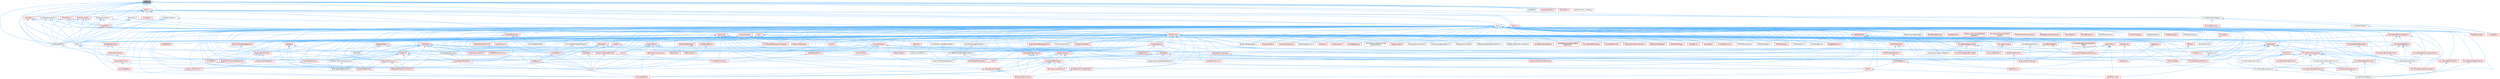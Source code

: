 digraph "Plane.h"
{
 // INTERACTIVE_SVG=YES
 // LATEX_PDF_SIZE
  bgcolor="transparent";
  edge [fontname=Helvetica,fontsize=10,labelfontname=Helvetica,labelfontsize=10];
  node [fontname=Helvetica,fontsize=10,shape=box,height=0.2,width=0.4];
  Node1 [id="Node000001",label="Plane.h",height=0.2,width=0.4,color="gray40", fillcolor="grey60", style="filled", fontcolor="black",tooltip=" "];
  Node1 -> Node2 [id="edge1_Node000001_Node000002",dir="back",color="steelblue1",style="solid",tooltip=" "];
  Node2 [id="Node000002",label="Class.h",height=0.2,width=0.4,color="grey40", fillcolor="white", style="filled",URL="$d4/d05/Class_8h.html",tooltip=" "];
  Node2 -> Node3 [id="edge2_Node000002_Node000003",dir="back",color="steelblue1",style="solid",tooltip=" "];
  Node3 [id="Node000003",label="ARFilter.h",height=0.2,width=0.4,color="red", fillcolor="#FFF0F0", style="filled",URL="$da/df2/ARFilter_8h.html",tooltip=" "];
  Node3 -> Node10 [id="edge3_Node000003_Node000010",dir="back",color="steelblue1",style="solid",tooltip=" "];
  Node10 [id="Node000010",label="NoExportTypes.h",height=0.2,width=0.4,color="red", fillcolor="#FFF0F0", style="filled",URL="$d3/d21/NoExportTypes_8h.html",tooltip=" "];
  Node2 -> Node116 [id="edge4_Node000002_Node000116",dir="back",color="steelblue1",style="solid",tooltip=" "];
  Node116 [id="Node000116",label="AnimNodeBase.h",height=0.2,width=0.4,color="red", fillcolor="#FFF0F0", style="filled",URL="$d9/dce/AnimNodeBase_8h.html",tooltip=" "];
  Node2 -> Node243 [id="edge5_Node000002_Node000243",dir="back",color="steelblue1",style="solid",tooltip=" "];
  Node243 [id="Node000243",label="ArchiveObjectPropertyMapper.h",height=0.2,width=0.4,color="grey40", fillcolor="white", style="filled",URL="$dc/d9a/ArchiveObjectPropertyMapper_8h.html",tooltip=" "];
  Node243 -> Node244 [id="edge6_Node000243_Node000244",dir="back",color="steelblue1",style="solid",tooltip=" "];
  Node244 [id="Node000244",label="CoreUObject.h",height=0.2,width=0.4,color="red", fillcolor="#FFF0F0", style="filled",URL="$d0/ded/CoreUObject_8h.html",tooltip=" "];
  Node244 -> Node7 [id="edge7_Node000244_Node000007",dir="back",color="steelblue1",style="solid",tooltip=" "];
  Node7 [id="Node000007",label="Engine.h",height=0.2,width=0.4,color="grey40", fillcolor="white", style="filled",URL="$d1/d34/Public_2Engine_8h.html",tooltip=" "];
  Node244 -> Node245 [id="edge8_Node000244_Node000245",dir="back",color="steelblue1",style="solid",tooltip=" "];
  Node245 [id="Node000245",label="SlateBasics.h",height=0.2,width=0.4,color="red", fillcolor="#FFF0F0", style="filled",URL="$da/d2f/SlateBasics_8h.html",tooltip=" "];
  Node245 -> Node7 [id="edge9_Node000245_Node000007",dir="back",color="steelblue1",style="solid",tooltip=" "];
  Node2 -> Node250 [id="edge10_Node000002_Node000250",dir="back",color="steelblue1",style="solid",tooltip=" "];
  Node250 [id="Node000250",label="AssetBundleData.h",height=0.2,width=0.4,color="red", fillcolor="#FFF0F0", style="filled",URL="$df/d47/AssetBundleData_8h.html",tooltip=" "];
  Node250 -> Node251 [id="edge11_Node000250_Node000251",dir="back",color="steelblue1",style="solid",tooltip=" "];
  Node251 [id="Node000251",label="AssetData.h",height=0.2,width=0.4,color="red", fillcolor="#FFF0F0", style="filled",URL="$d9/d19/AssetData_8h.html",tooltip=" "];
  Node251 -> Node309 [id="edge12_Node000251_Node000309",dir="back",color="steelblue1",style="solid",tooltip=" "];
  Node309 [id="Node000309",label="AudioWidgetSubsystem.h",height=0.2,width=0.4,color="red", fillcolor="#FFF0F0", style="filled",URL="$de/d1b/AudioWidgetSubsystem_8h.html",tooltip=" "];
  Node251 -> Node311 [id="edge13_Node000251_Node000311",dir="back",color="steelblue1",style="solid",tooltip=" "];
  Node311 [id="Node000311",label="BlueprintActionDatabaseRegistrar.h",height=0.2,width=0.4,color="grey40", fillcolor="white", style="filled",URL="$d5/d5d/BlueprintActionDatabaseRegistrar_8h.html",tooltip=" "];
  Node251 -> Node312 [id="edge14_Node000251_Node000312",dir="back",color="steelblue1",style="solid",tooltip=" "];
  Node312 [id="Node000312",label="BlueprintAssetNodeSpawner.h",height=0.2,width=0.4,color="grey40", fillcolor="white", style="filled",URL="$d2/d56/BlueprintAssetNodeSpawner_8h.html",tooltip=" "];
  Node251 -> Node470 [id="edge15_Node000251_Node000470",dir="back",color="steelblue1",style="solid",tooltip=" "];
  Node470 [id="Node000470",label="EdGraphSchema_K2.h",height=0.2,width=0.4,color="red", fillcolor="#FFF0F0", style="filled",URL="$d0/dcf/EdGraphSchema__K2_8h.html",tooltip=" "];
  Node470 -> Node473 [id="edge16_Node000470_Node000473",dir="back",color="steelblue1",style="solid",tooltip=" "];
  Node473 [id="Node000473",label="BlueprintEditorUtils.h",height=0.2,width=0.4,color="red", fillcolor="#FFF0F0", style="filled",URL="$d7/d3d/BlueprintEditorUtils_8h.html",tooltip=" "];
  Node470 -> Node477 [id="edge17_Node000470_Node000477",dir="back",color="steelblue1",style="solid",tooltip=" "];
  Node477 [id="Node000477",label="EdGraphSchema_K2_Actions.h",height=0.2,width=0.4,color="red", fillcolor="#FFF0F0", style="filled",URL="$d8/d9c/EdGraphSchema__K2__Actions_8h.html",tooltip=" "];
  Node251 -> Node10 [id="edge18_Node000251_Node000010",dir="back",color="steelblue1",style="solid",tooltip=" "];
  Node250 -> Node10 [id="edge19_Node000250_Node000010",dir="back",color="steelblue1",style="solid",tooltip=" "];
  Node2 -> Node948 [id="edge20_Node000002_Node000948",dir="back",color="steelblue1",style="solid",tooltip=" "];
  Node948 [id="Node000948",label="AssetCompilingManager.h",height=0.2,width=0.4,color="grey40", fillcolor="white", style="filled",URL="$d2/d23/AssetCompilingManager_8h.html",tooltip=" "];
  Node2 -> Node251 [id="edge21_Node000002_Node000251",dir="back",color="steelblue1",style="solid",tooltip=" "];
  Node2 -> Node949 [id="edge22_Node000002_Node000949",dir="back",color="steelblue1",style="solid",tooltip=" "];
  Node949 [id="Node000949",label="AssetManagerTypes.h",height=0.2,width=0.4,color="red", fillcolor="#FFF0F0", style="filled",URL="$d6/d98/AssetManagerTypes_8h.html",tooltip=" "];
  Node2 -> Node951 [id="edge23_Node000002_Node000951",dir="back",color="steelblue1",style="solid",tooltip=" "];
  Node951 [id="Node000951",label="Attenuation.h",height=0.2,width=0.4,color="red", fillcolor="#FFF0F0", style="filled",URL="$d3/d18/Attenuation_8h.html",tooltip=" "];
  Node2 -> Node981 [id="edge24_Node000002_Node000981",dir="back",color="steelblue1",style="solid",tooltip=" "];
  Node981 [id="Node000981",label="AttributesContainer.h",height=0.2,width=0.4,color="red", fillcolor="#FFF0F0", style="filled",URL="$d7/db7/AttributesContainer_8h.html",tooltip=" "];
  Node981 -> Node982 [id="edge25_Node000981_Node000982",dir="back",color="steelblue1",style="solid",tooltip=" "];
  Node982 [id="Node000982",label="AttributesRuntime.h",height=0.2,width=0.4,color="red", fillcolor="#FFF0F0", style="filled",URL="$dc/dc1/AttributesRuntime_8h.html",tooltip=" "];
  Node982 -> Node116 [id="edge26_Node000982_Node000116",dir="back",color="steelblue1",style="solid",tooltip=" "];
  Node2 -> Node982 [id="edge27_Node000002_Node000982",dir="back",color="steelblue1",style="solid",tooltip=" "];
  Node2 -> Node1018 [id="edge28_Node000002_Node001018",dir="back",color="steelblue1",style="solid",tooltip=" "];
  Node1018 [id="Node001018",label="AudioPanelWidgetInterface.h",height=0.2,width=0.4,color="grey40", fillcolor="white", style="filled",URL="$da/d52/AudioPanelWidgetInterface_8h.html",tooltip=" "];
  Node1018 -> Node1019 [id="edge29_Node001018_Node001019",dir="back",color="steelblue1",style="solid",tooltip=" "];
  Node1019 [id="Node001019",label="SoundEffectPresetWidgetInterface.h",height=0.2,width=0.4,color="grey40", fillcolor="white", style="filled",URL="$dc/d31/SoundEffectPresetWidgetInterface_8h.html",tooltip=" "];
  Node1019 -> Node309 [id="edge30_Node001019_Node000309",dir="back",color="steelblue1",style="solid",tooltip=" "];
  Node2 -> Node1020 [id="edge31_Node000002_Node001020",dir="back",color="steelblue1",style="solid",tooltip=" "];
  Node1020 [id="Node001020",label="AudioVolume.h",height=0.2,width=0.4,color="red", fillcolor="#FFF0F0", style="filled",URL="$dd/dbb/AudioVolume_8h.html",tooltip=" "];
  Node1020 -> Node7 [id="edge32_Node001020_Node000007",dir="back",color="steelblue1",style="solid",tooltip=" "];
  Node2 -> Node309 [id="edge33_Node000002_Node000309",dir="back",color="steelblue1",style="solid",tooltip=" "];
  Node2 -> Node323 [id="edge34_Node000002_Node000323",dir="back",color="steelblue1",style="solid",tooltip=" "];
  Node323 [id="Node000323",label="BPVariableDragDropAction.h",height=0.2,width=0.4,color="grey40", fillcolor="white", style="filled",URL="$dd/d23/BPVariableDragDropAction_8h.html",tooltip=" "];
  Node2 -> Node1043 [id="edge35_Node000002_Node001043",dir="back",color="steelblue1",style="solid",tooltip=" "];
  Node1043 [id="Node001043",label="BehaviorTreeTypes.h",height=0.2,width=0.4,color="red", fillcolor="#FFF0F0", style="filled",URL="$db/d7c/BehaviorTreeTypes_8h.html",tooltip=" "];
  Node2 -> Node1110 [id="edge36_Node000002_Node001110",dir="back",color="steelblue1",style="solid",tooltip=" "];
  Node1110 [id="Node001110",label="Blueprint.h",height=0.2,width=0.4,color="red", fillcolor="#FFF0F0", style="filled",URL="$d8/d4d/Blueprint_8h.html",tooltip=" "];
  Node1110 -> Node323 [id="edge37_Node001110_Node000323",dir="back",color="steelblue1",style="solid",tooltip=" "];
  Node1110 -> Node656 [id="edge38_Node001110_Node000656",dir="back",color="steelblue1",style="solid",tooltip=" "];
  Node656 [id="Node000656",label="BlueprintEditorSettings.h",height=0.2,width=0.4,color="red", fillcolor="#FFF0F0", style="filled",URL="$d4/dbc/BlueprintEditorSettings_8h.html",tooltip=" "];
  Node1110 -> Node473 [id="edge39_Node001110_Node000473",dir="back",color="steelblue1",style="solid",tooltip=" "];
  Node1110 -> Node477 [id="edge40_Node001110_Node000477",dir="back",color="steelblue1",style="solid",tooltip=" "];
  Node1110 -> Node7 [id="edge41_Node001110_Node000007",dir="back",color="steelblue1",style="solid",tooltip=" "];
  Node1110 -> Node1190 [id="edge42_Node001110_Node001190",dir="back",color="steelblue1",style="solid",tooltip=" "];
  Node1190 [id="Node001190",label="KismetEditorUtilities.h",height=0.2,width=0.4,color="red", fillcolor="#FFF0F0", style="filled",URL="$d4/d72/KismetEditorUtilities_8h.html",tooltip=" "];
  Node1110 -> Node1194 [id="edge43_Node001110_Node001194",dir="back",color="steelblue1",style="solid",tooltip=" "];
  Node1194 [id="Node001194",label="MemberReference.h",height=0.2,width=0.4,color="red", fillcolor="#FFF0F0", style="filled",URL="$dc/d3d/MemberReference_8h.html",tooltip=" "];
  Node1194 -> Node357 [id="edge44_Node001194_Node000357",dir="back",color="steelblue1",style="solid",tooltip=" "];
  Node357 [id="Node000357",label="K2Node_CallFunction.h",height=0.2,width=0.4,color="red", fillcolor="#FFF0F0", style="filled",URL="$d5/d5f/K2Node__CallFunction_8h.html",tooltip=" "];
  Node1110 -> Node327 [id="edge45_Node001110_Node000327",dir="back",color="steelblue1",style="solid",tooltip=" "];
  Node327 [id="Node000327",label="MyBlueprintItemDragDropAction.h",height=0.2,width=0.4,color="grey40", fillcolor="white", style="filled",URL="$da/d11/MyBlueprintItemDragDropAction_8h.html",tooltip=" "];
  Node327 -> Node323 [id="edge46_Node000327_Node000323",dir="back",color="steelblue1",style="solid",tooltip=" "];
  Node2 -> Node311 [id="edge47_Node000002_Node000311",dir="back",color="steelblue1",style="solid",tooltip=" "];
  Node2 -> Node1217 [id="edge48_Node000002_Node001217",dir="back",color="steelblue1",style="solid",tooltip=" "];
  Node1217 [id="Node001217",label="BlueprintActionFilter.h",height=0.2,width=0.4,color="red", fillcolor="#FFF0F0", style="filled",URL="$d5/d2a/BlueprintActionFilter_8h.html",tooltip=" "];
  Node1217 -> Node1136 [id="edge49_Node001217_Node001136",dir="back",color="steelblue1",style="solid",tooltip=" "];
  Node1136 [id="Node001136",label="BlueprintFunctionNodeSpawner.h",height=0.2,width=0.4,color="red", fillcolor="#FFF0F0", style="filled",URL="$d0/d59/BlueprintFunctionNodeSpawner_8h.html",tooltip=" "];
  Node1217 -> Node357 [id="edge50_Node001217_Node000357",dir="back",color="steelblue1",style="solid",tooltip=" "];
  Node1217 -> Node1181 [id="edge51_Node001217_Node001181",dir="back",color="steelblue1",style="solid",tooltip=" "];
  Node1181 [id="Node001181",label="K2Node_StructOperation.h",height=0.2,width=0.4,color="red", fillcolor="#FFF0F0", style="filled",URL="$d1/d1c/K2Node__StructOperation_8h.html",tooltip=" "];
  Node2 -> Node312 [id="edge52_Node000002_Node000312",dir="back",color="steelblue1",style="solid",tooltip=" "];
  Node2 -> Node656 [id="edge53_Node000002_Node000656",dir="back",color="steelblue1",style="solid",tooltip=" "];
  Node2 -> Node473 [id="edge54_Node000002_Node000473",dir="back",color="steelblue1",style="solid",tooltip=" "];
  Node2 -> Node390 [id="edge55_Node000002_Node000390",dir="back",color="steelblue1",style="solid",tooltip=" "];
  Node390 [id="Node000390",label="BlueprintEventNodeSpawner.h",height=0.2,width=0.4,color="red", fillcolor="#FFF0F0", style="filled",URL="$d4/dd3/BlueprintEventNodeSpawner_8h.html",tooltip=" "];
  Node2 -> Node1135 [id="edge56_Node000002_Node001135",dir="back",color="steelblue1",style="solid",tooltip=" "];
  Node1135 [id="Node001135",label="BlueprintFieldNodeSpawner.h",height=0.2,width=0.4,color="red", fillcolor="#FFF0F0", style="filled",URL="$da/d70/BlueprintFieldNodeSpawner_8h.html",tooltip=" "];
  Node1135 -> Node1136 [id="edge57_Node001135_Node001136",dir="back",color="steelblue1",style="solid",tooltip=" "];
  Node2 -> Node1136 [id="edge58_Node000002_Node001136",dir="back",color="steelblue1",style="solid",tooltip=" "];
  Node2 -> Node1222 [id="edge59_Node000002_Node001222",dir="back",color="steelblue1",style="solid",tooltip=" "];
  Node1222 [id="Node001222",label="BlueprintGeneratedClass.h",height=0.2,width=0.4,color="red", fillcolor="#FFF0F0", style="filled",URL="$d6/d77/BlueprintGeneratedClass_8h.html",tooltip=" "];
  Node1222 -> Node7 [id="edge60_Node001222_Node000007",dir="back",color="steelblue1",style="solid",tooltip=" "];
  Node1222 -> Node1190 [id="edge61_Node001222_Node001190",dir="back",color="steelblue1",style="solid",tooltip=" "];
  Node2 -> Node1225 [id="edge62_Node000002_Node001225",dir="back",color="steelblue1",style="solid",tooltip=" "];
  Node1225 [id="Node001225",label="BlueprintNodeHelpers.h",height=0.2,width=0.4,color="grey40", fillcolor="white", style="filled",URL="$df/d9b/BlueprintNodeHelpers_8h.html",tooltip=" "];
  Node2 -> Node1226 [id="edge63_Node000002_Node001226",dir="back",color="steelblue1",style="solid",tooltip=" "];
  Node1226 [id="Node001226",label="BodyInstance.h",height=0.2,width=0.4,color="red", fillcolor="#FFF0F0", style="filled",URL="$d3/d42/BodyInstance_8h.html",tooltip=" "];
  Node2 -> Node1198 [id="edge64_Node000002_Node001198",dir="back",color="steelblue1",style="solid",tooltip=" "];
  Node1198 [id="Node001198",label="BuiltInChannelEditors.h",height=0.2,width=0.4,color="grey40", fillcolor="white", style="filled",URL="$df/daf/BuiltInChannelEditors_8h.html",tooltip=" "];
  Node2 -> Node1517 [id="edge65_Node000002_Node001517",dir="back",color="steelblue1",style="solid",tooltip=" "];
  Node1517 [id="Node001517",label="Casts.h",height=0.2,width=0.4,color="red", fillcolor="#FFF0F0", style="filled",URL="$d4/d55/Casts_8h.html",tooltip=" "];
  Node1517 -> Node244 [id="edge66_Node001517_Node000244",dir="back",color="steelblue1",style="solid",tooltip=" "];
  Node1517 -> Node1525 [id="edge67_Node001517_Node001525",dir="back",color="steelblue1",style="solid",tooltip=" "];
  Node1525 [id="Node001525",label="CoreUObjectSharedPCH.h",height=0.2,width=0.4,color="red", fillcolor="#FFF0F0", style="filled",URL="$de/d2f/CoreUObjectSharedPCH_8h.html",tooltip=" "];
  Node1517 -> Node1527 [id="edge68_Node001517_Node001527",dir="back",color="steelblue1",style="solid",tooltip=" "];
  Node1527 [id="Node001527",label="EdGraph.h",height=0.2,width=0.4,color="red", fillcolor="#FFF0F0", style="filled",URL="$dd/dae/EdGraph_8h.html",tooltip=" "];
  Node1527 -> Node473 [id="edge69_Node001527_Node000473",dir="back",color="steelblue1",style="solid",tooltip=" "];
  Node1527 -> Node470 [id="edge70_Node001527_Node000470",dir="back",color="steelblue1",style="solid",tooltip=" "];
  Node1527 -> Node477 [id="edge71_Node001527_Node000477",dir="back",color="steelblue1",style="solid",tooltip=" "];
  Node1517 -> Node1543 [id="edge72_Node001517_Node001543",dir="back",color="steelblue1",style="solid",tooltip=" "];
  Node1543 [id="Node001543",label="EdGraphPin.h",height=0.2,width=0.4,color="red", fillcolor="#FFF0F0", style="filled",URL="$da/d52/EdGraphPin_8h.html",tooltip=" "];
  Node1543 -> Node1110 [id="edge73_Node001543_Node001110",dir="back",color="steelblue1",style="solid",tooltip=" "];
  Node1543 -> Node1222 [id="edge74_Node001543_Node001222",dir="back",color="steelblue1",style="solid",tooltip=" "];
  Node1543 -> Node470 [id="edge75_Node001543_Node000470",dir="back",color="steelblue1",style="solid",tooltip=" "];
  Node1543 -> Node477 [id="edge76_Node001543_Node000477",dir="back",color="steelblue1",style="solid",tooltip=" "];
  Node1543 -> Node1177 [id="edge77_Node001543_Node001177",dir="back",color="steelblue1",style="solid",tooltip=" "];
  Node1177 [id="Node001177",label="K2Node_Select.h",height=0.2,width=0.4,color="red", fillcolor="#FFF0F0", style="filled",URL="$d2/de5/K2Node__Select_8h.html",tooltip=" "];
  Node1543 -> Node411 [id="edge78_Node001543_Node000411",dir="back",color="steelblue1",style="solid",tooltip=" "];
  Node411 [id="Node000411",label="K2Node_SwitchEnum.h",height=0.2,width=0.4,color="grey40", fillcolor="white", style="filled",URL="$d1/df5/K2Node__SwitchEnum_8h.html",tooltip=" "];
  Node1517 -> Node477 [id="edge79_Node001517_Node000477",dir="back",color="steelblue1",style="solid",tooltip=" "];
  Node1517 -> Node3440 [id="edge80_Node001517_Node003440",dir="back",color="steelblue1",style="solid",tooltip=" "];
  Node3440 [id="Node003440",label="LiveLinkTypes.h",height=0.2,width=0.4,color="red", fillcolor="#FFF0F0", style="filled",URL="$d2/d4c/LiveLinkTypes_8h.html",tooltip=" "];
  Node1517 -> Node3480 [id="edge81_Node001517_Node003480",dir="back",color="steelblue1",style="solid",tooltip=" "];
  Node3480 [id="Node003480",label="MovieSceneEntitySystemGraphs.h",height=0.2,width=0.4,color="red", fillcolor="#FFF0F0", style="filled",URL="$dd/ded/MovieSceneEntitySystemGraphs_8h.html",tooltip=" "];
  Node1517 -> Node2841 [id="edge82_Node001517_Node002841",dir="back",color="steelblue1",style="solid",tooltip=" "];
  Node2841 [id="Node002841",label="RigVMMemoryStorage.h",height=0.2,width=0.4,color="red", fillcolor="#FFF0F0", style="filled",URL="$d1/dd5/RigVMMemoryStorage_8h.html",tooltip=" "];
  Node2841 -> Node528 [id="edge83_Node002841_Node000528",dir="back",color="steelblue1",style="solid",tooltip=" "];
  Node528 [id="Node000528",label="RigVM.h",height=0.2,width=0.4,color="red", fillcolor="#FFF0F0", style="filled",URL="$d0/d5e/RigVM_8h.html",tooltip=" "];
  Node528 -> Node578 [id="edge84_Node000528_Node000578",dir="back",color="steelblue1",style="solid",tooltip=" "];
  Node578 [id="Node000578",label="RigVMNativized.h",height=0.2,width=0.4,color="red", fillcolor="#FFF0F0", style="filled",URL="$df/d99/RigVMNativized_8h.html",tooltip=" "];
  Node1517 -> Node3483 [id="edge85_Node001517_Node003483",dir="back",color="steelblue1",style="solid",tooltip=" "];
  Node3483 [id="Node003483",label="RigVMUserWorkflow.h",height=0.2,width=0.4,color="red", fillcolor="#FFF0F0", style="filled",URL="$dd/dd0/RigVMUserWorkflow_8h.html",tooltip=" "];
  Node3483 -> Node602 [id="edge86_Node003483_Node000602",dir="back",color="steelblue1",style="solid",tooltip=" "];
  Node602 [id="Node000602",label="RigVMStruct.h",height=0.2,width=0.4,color="red", fillcolor="#FFF0F0", style="filled",URL="$de/dfb/RigVMStruct_8h.html",tooltip=" "];
  Node1517 -> Node2392 [id="edge87_Node001517_Node002392",dir="back",color="steelblue1",style="solid",tooltip=" "];
  Node2392 [id="Node002392",label="Selection.h",height=0.2,width=0.4,color="red", fillcolor="#FFF0F0", style="filled",URL="$d9/d60/Editor_2UnrealEd_2Public_2Selection_8h.html",tooltip=" "];
  Node1517 -> Node3277 [id="edge88_Node001517_Node003277",dir="back",color="steelblue1",style="solid",tooltip=" "];
  Node3277 [id="Node003277",label="SequencerKeyStructGenerator.h",height=0.2,width=0.4,color="red", fillcolor="#FFF0F0", style="filled",URL="$d1/df1/SequencerKeyStructGenerator_8h.html",tooltip=" "];
  Node1517 -> Node3604 [id="edge89_Node001517_Node003604",dir="back",color="steelblue1",style="solid",tooltip=" "];
  Node3604 [id="Node003604",label="StreamableManager.h",height=0.2,width=0.4,color="red", fillcolor="#FFF0F0", style="filled",URL="$d2/dd8/StreamableManager_8h.html",tooltip=" "];
  Node3604 -> Node7 [id="edge90_Node003604_Node000007",dir="back",color="steelblue1",style="solid",tooltip=" "];
  Node1517 -> Node3609 [id="edge91_Node001517_Node003609",dir="back",color="steelblue1",style="solid",tooltip=" "];
  Node3609 [id="Node003609",label="StructOnScope.h",height=0.2,width=0.4,color="red", fillcolor="#FFF0F0", style="filled",URL="$df/dbd/StructOnScope_8h.html",tooltip=" "];
  Node3609 -> Node982 [id="edge92_Node003609_Node000982",dir="back",color="steelblue1",style="solid",tooltip=" "];
  Node3609 -> Node244 [id="edge93_Node003609_Node000244",dir="back",color="steelblue1",style="solid",tooltip=" "];
  Node3609 -> Node1525 [id="edge94_Node003609_Node001525",dir="back",color="steelblue1",style="solid",tooltip=" "];
  Node3609 -> Node3440 [id="edge95_Node003609_Node003440",dir="back",color="steelblue1",style="solid",tooltip=" "];
  Node3609 -> Node2168 [id="edge96_Node003609_Node002168",dir="back",color="steelblue1",style="solid",tooltip=" "];
  Node2168 [id="Node002168",label="MovieSceneEventSection.h",height=0.2,width=0.4,color="red", fillcolor="#FFF0F0", style="filled",URL="$d6/dc4/MovieSceneEventSection_8h.html",tooltip=" "];
  Node3609 -> Node1979 [id="edge97_Node003609_Node001979",dir="back",color="steelblue1",style="solid",tooltip=" "];
  Node1979 [id="Node001979",label="RigVMDispatchFactory.h",height=0.2,width=0.4,color="red", fillcolor="#FFF0F0", style="filled",URL="$de/d6b/RigVMDispatchFactory_8h.html",tooltip=" "];
  Node1979 -> Node1990 [id="edge98_Node001979_Node001990",dir="back",color="steelblue1",style="solid",tooltip=" "];
  Node1990 [id="Node001990",label="RigVMRegistry.h",height=0.2,width=0.4,color="red", fillcolor="#FFF0F0", style="filled",URL="$dc/d40/RigVMRegistry_8h.html",tooltip=" "];
  Node1990 -> Node528 [id="edge99_Node001990_Node000528",dir="back",color="steelblue1",style="solid",tooltip=" "];
  Node1990 -> Node602 [id="edge100_Node001990_Node000602",dir="back",color="steelblue1",style="solid",tooltip=" "];
  Node3609 -> Node3483 [id="edge101_Node003609_Node003483",dir="back",color="steelblue1",style="solid",tooltip=" "];
  Node3609 -> Node3277 [id="edge102_Node003609_Node003277",dir="back",color="steelblue1",style="solid",tooltip=" "];
  Node3609 -> Node3618 [id="edge103_Node003609_Node003618",dir="back",color="steelblue1",style="solid",tooltip=" "];
  Node3618 [id="Node003618",label="UserDefinedStruct.h",height=0.2,width=0.4,color="red", fillcolor="#FFF0F0", style="filled",URL="$d7/d51/CoreUObject_2Public_2StructUtils_2UserDefinedStruct_8h.html",tooltip=" "];
  Node3618 -> Node7 [id="edge104_Node003618_Node000007",dir="back",color="steelblue1",style="solid",tooltip=" "];
  Node1517 -> Node2593 [id="edge105_Node001517_Node002593",dir="back",color="steelblue1",style="solid",tooltip=" "];
  Node2593 [id="Node002593",label="UnrealType.h",height=0.2,width=0.4,color="red", fillcolor="#FFF0F0", style="filled",URL="$d6/d2f/UnrealType_8h.html",tooltip=" "];
  Node2593 -> Node323 [id="edge106_Node002593_Node000323",dir="back",color="steelblue1",style="solid",tooltip=" "];
  Node2593 -> Node1217 [id="edge107_Node002593_Node001217",dir="back",color="steelblue1",style="solid",tooltip=" "];
  Node2593 -> Node473 [id="edge108_Node002593_Node000473",dir="back",color="steelblue1",style="solid",tooltip=" "];
  Node2593 -> Node1222 [id="edge109_Node002593_Node001222",dir="back",color="steelblue1",style="solid",tooltip=" "];
  Node2593 -> Node1638 [id="edge110_Node002593_Node001638",dir="back",color="steelblue1",style="solid",tooltip=" "];
  Node1638 [id="Node001638",label="ComponentVisualizer.h",height=0.2,width=0.4,color="red", fillcolor="#FFF0F0", style="filled",URL="$d3/d9b/ComponentVisualizer_8h.html",tooltip=" "];
  Node2593 -> Node244 [id="edge111_Node002593_Node000244",dir="back",color="steelblue1",style="solid",tooltip=" "];
  Node2593 -> Node1525 [id="edge112_Node002593_Node001525",dir="back",color="steelblue1",style="solid",tooltip=" "];
  Node2593 -> Node2806 [id="edge113_Node002593_Node002806",dir="back",color="steelblue1",style="solid",tooltip=" "];
  Node2806 [id="Node002806",label="DataTable.h",height=0.2,width=0.4,color="red", fillcolor="#FFF0F0", style="filled",URL="$d3/dba/DataTable_8h.html",tooltip=" "];
  Node2806 -> Node7 [id="edge114_Node002806_Node000007",dir="back",color="steelblue1",style="solid",tooltip=" "];
  Node2593 -> Node477 [id="edge115_Node002593_Node000477",dir="back",color="steelblue1",style="solid",tooltip=" "];
  Node2593 -> Node2917 [id="edge116_Node002593_Node002917",dir="back",color="steelblue1",style="solid",tooltip=" "];
  Node2917 [id="Node002917",label="FastReferenceCollector.h",height=0.2,width=0.4,color="red", fillcolor="#FFF0F0", style="filled",URL="$dd/d44/FastReferenceCollector_8h.html",tooltip=" "];
  Node2593 -> Node2840 [id="edge117_Node002593_Node002840",dir="back",color="steelblue1",style="solid",tooltip=" "];
  Node2840 [id="Node002840",label="GeneratedCppIncludes.h",height=0.2,width=0.4,color="grey40", fillcolor="white", style="filled",URL="$d5/d24/GeneratedCppIncludes_8h.html",tooltip=" "];
  Node2840 -> Node1525 [id="edge118_Node002840_Node001525",dir="back",color="steelblue1",style="solid",tooltip=" "];
  Node2593 -> Node1181 [id="edge119_Node002593_Node001181",dir="back",color="steelblue1",style="solid",tooltip=" "];
  Node2593 -> Node1194 [id="edge120_Node002593_Node001194",dir="back",color="steelblue1",style="solid",tooltip=" "];
  Node2593 -> Node327 [id="edge121_Node002593_Node000327",dir="back",color="steelblue1",style="solid",tooltip=" "];
  Node2593 -> Node528 [id="edge122_Node002593_Node000528",dir="back",color="steelblue1",style="solid",tooltip=" "];
  Node2593 -> Node2841 [id="edge123_Node002593_Node002841",dir="back",color="steelblue1",style="solid",tooltip=" "];
  Node2593 -> Node3277 [id="edge124_Node002593_Node003277",dir="back",color="steelblue1",style="solid",tooltip=" "];
  Node2 -> Node3625 [id="edge125_Node000002_Node003625",dir="back",color="steelblue1",style="solid",tooltip=" "];
  Node3625 [id="Node003625",label="ClassIconFinder.h",height=0.2,width=0.4,color="red", fillcolor="#FFF0F0", style="filled",URL="$dc/d62/ClassIconFinder_8h.html",tooltip=" "];
  Node2 -> Node3626 [id="edge126_Node000002_Node003626",dir="back",color="steelblue1",style="solid",tooltip=" "];
  Node3626 [id="Node003626",label="ClassTree.h",height=0.2,width=0.4,color="grey40", fillcolor="white", style="filled",URL="$d4/d0e/ClassTree_8h.html",tooltip=" "];
  Node2 -> Node3627 [id="edge127_Node000002_Node003627",dir="back",color="steelblue1",style="solid",tooltip=" "];
  Node3627 [id="Node003627",label="CompositeFont.h",height=0.2,width=0.4,color="red", fillcolor="#FFF0F0", style="filled",URL="$df/d09/CompositeFont_8h.html",tooltip=" "];
  Node3627 -> Node3628 [id="edge128_Node003627_Node003628",dir="back",color="steelblue1",style="solid",tooltip=" "];
  Node3628 [id="Node003628",label="Font.h",height=0.2,width=0.4,color="red", fillcolor="#FFF0F0", style="filled",URL="$d8/dd1/Font_8h.html",tooltip=" "];
  Node3628 -> Node7 [id="edge129_Node003628_Node000007",dir="back",color="steelblue1",style="solid",tooltip=" "];
  Node3627 -> Node3631 [id="edge130_Node003627_Node003631",dir="back",color="steelblue1",style="solid",tooltip=" "];
  Node3631 [id="Node003631",label="SlateFontInfo.h",height=0.2,width=0.4,color="red", fillcolor="#FFF0F0", style="filled",URL="$dc/dfb/SlateFontInfo_8h.html",tooltip=" "];
  Node3631 -> Node3628 [id="edge131_Node003631_Node003628",dir="back",color="steelblue1",style="solid",tooltip=" "];
  Node3631 -> Node4102 [id="edge132_Node003631_Node004102",dir="back",color="steelblue1",style="solid",tooltip=" "];
  Node4102 [id="Node004102",label="SlateTypes.h",height=0.2,width=0.4,color="red", fillcolor="#FFF0F0", style="filled",URL="$d2/d6f/SlateTypes_8h.html",tooltip=" "];
  Node3627 -> Node4102 [id="edge133_Node003627_Node004102",dir="back",color="steelblue1",style="solid",tooltip=" "];
  Node2 -> Node4146 [id="edge134_Node000002_Node004146",dir="back",color="steelblue1",style="solid",tooltip=" "];
  Node4146 [id="Node004146",label="ConstraintInstance.h",height=0.2,width=0.4,color="red", fillcolor="#FFF0F0", style="filled",URL="$d9/db0/ConstraintInstance_8h.html",tooltip=" "];
  Node2 -> Node4149 [id="edge135_Node000002_Node004149",dir="back",color="steelblue1",style="solid",tooltip=" "];
  Node4149 [id="Node004149",label="CoreNet.h",height=0.2,width=0.4,color="red", fillcolor="#FFF0F0", style="filled",URL="$da/d1a/CoreNet_8h.html",tooltip=" "];
  Node4149 -> Node244 [id="edge136_Node004149_Node000244",dir="back",color="steelblue1",style="solid",tooltip=" "];
  Node4149 -> Node1525 [id="edge137_Node004149_Node001525",dir="back",color="steelblue1",style="solid",tooltip=" "];
  Node4149 -> Node4158 [id="edge138_Node004149_Node004158",dir="back",color="steelblue1",style="solid",tooltip=" "];
  Node4158 [id="Node004158",label="NetSerialization.h",height=0.2,width=0.4,color="red", fillcolor="#FFF0F0", style="filled",URL="$d6/dc9/NetSerialization_8h.html",tooltip=" "];
  Node4158 -> Node1803 [id="edge139_Node004158_Node001803",dir="back",color="steelblue1",style="solid",tooltip=" "];
  Node1803 [id="Node001803",label="GameplayAbilitySpec.h",height=0.2,width=0.4,color="red", fillcolor="#FFF0F0", style="filled",URL="$dd/daf/GameplayAbilitySpec_8h.html",tooltip=" "];
  Node1803 -> Node1790 [id="edge140_Node001803_Node001790",dir="back",color="steelblue1",style="solid",tooltip=" "];
  Node1790 [id="Node001790",label="GameplayAbilityTypes.h",height=0.2,width=0.4,color="red", fillcolor="#FFF0F0", style="filled",URL="$d1/dd9/GameplayAbilityTypes_8h.html",tooltip=" "];
  Node1803 -> Node1805 [id="edge141_Node001803_Node001805",dir="back",color="steelblue1",style="solid",tooltip=" "];
  Node1805 [id="Node001805",label="GameplayEffect.h",height=0.2,width=0.4,color="red", fillcolor="#FFF0F0", style="filled",URL="$d4/d15/GameplayEffect_8h.html",tooltip=" "];
  Node4158 -> Node1789 [id="edge142_Node004158_Node001789",dir="back",color="steelblue1",style="solid",tooltip=" "];
  Node1789 [id="Node001789",label="GameplayAbilityTargetTypes.h",height=0.2,width=0.4,color="red", fillcolor="#FFF0F0", style="filled",URL="$d8/dd1/GameplayAbilityTargetTypes_8h.html",tooltip=" "];
  Node1789 -> Node1790 [id="edge143_Node001789_Node001790",dir="back",color="steelblue1",style="solid",tooltip=" "];
  Node4158 -> Node1817 [id="edge144_Node004158_Node001817",dir="back",color="steelblue1",style="solid",tooltip=" "];
  Node1817 [id="Node001817",label="GameplayCueInterface.h",height=0.2,width=0.4,color="red", fillcolor="#FFF0F0", style="filled",URL="$d3/d31/GameplayCueInterface_8h.html",tooltip=" "];
  Node4158 -> Node1805 [id="edge145_Node004158_Node001805",dir="back",color="steelblue1",style="solid",tooltip=" "];
  Node4158 -> Node1801 [id="edge146_Node004158_Node001801",dir="back",color="steelblue1",style="solid",tooltip=" "];
  Node1801 [id="Node001801",label="GameplayEffectTypes.h",height=0.2,width=0.4,color="red", fillcolor="#FFF0F0", style="filled",URL="$d7/d59/GameplayEffectTypes_8h.html",tooltip=" "];
  Node1801 -> Node1803 [id="edge147_Node001801_Node001803",dir="back",color="steelblue1",style="solid",tooltip=" "];
  Node1801 -> Node1789 [id="edge148_Node001801_Node001789",dir="back",color="steelblue1",style="solid",tooltip=" "];
  Node1801 -> Node1790 [id="edge149_Node001801_Node001790",dir="back",color="steelblue1",style="solid",tooltip=" "];
  Node1801 -> Node1817 [id="edge150_Node001801_Node001817",dir="back",color="steelblue1",style="solid",tooltip=" "];
  Node1801 -> Node1805 [id="edge151_Node001801_Node001805",dir="back",color="steelblue1",style="solid",tooltip=" "];
  Node4158 -> Node2432 [id="edge152_Node004158_Node002432",dir="back",color="steelblue1",style="solid",tooltip=" "];
  Node2432 [id="Node002432",label="RootMotionSource.h",height=0.2,width=0.4,color="red", fillcolor="#FFF0F0", style="filled",URL="$d2/dd0/RootMotionSource_8h.html",tooltip=" "];
  Node2 -> Node244 [id="edge153_Node000002_Node000244",dir="back",color="steelblue1",style="solid",tooltip=" "];
  Node2 -> Node1525 [id="edge154_Node000002_Node001525",dir="back",color="steelblue1",style="solid",tooltip=" "];
  Node2 -> Node4167 [id="edge155_Node000002_Node004167",dir="back",color="steelblue1",style="solid",tooltip=" "];
  Node4167 [id="Node004167",label="CurveTable.h",height=0.2,width=0.4,color="red", fillcolor="#FFF0F0", style="filled",URL="$db/def/CurveTable_8h.html",tooltip=" "];
  Node4167 -> Node7 [id="edge156_Node004167_Node000007",dir="back",color="steelblue1",style="solid",tooltip=" "];
  Node4167 -> Node1805 [id="edge157_Node004167_Node001805",dir="back",color="steelblue1",style="solid",tooltip=" "];
  Node2 -> Node2806 [id="edge158_Node000002_Node002806",dir="back",color="steelblue1",style="solid",tooltip=" "];
  Node2 -> Node1527 [id="edge159_Node000002_Node001527",dir="back",color="steelblue1",style="solid",tooltip=" "];
  Node2 -> Node1543 [id="edge160_Node000002_Node001543",dir="back",color="steelblue1",style="solid",tooltip=" "];
  Node2 -> Node470 [id="edge161_Node000002_Node000470",dir="back",color="steelblue1",style="solid",tooltip=" "];
  Node2 -> Node477 [id="edge162_Node000002_Node000477",dir="back",color="steelblue1",style="solid",tooltip=" "];
  Node2 -> Node4172 [id="edge163_Node000002_Node004172",dir="back",color="steelblue1",style="solid",tooltip=" "];
  Node4172 [id="Node004172",label="EditorCategoryUtils.h",height=0.2,width=0.4,color="grey40", fillcolor="white", style="filled",URL="$d9/d6e/EditorCategoryUtils_8h.html",tooltip=" "];
  Node2 -> Node4173 [id="edge164_Node000002_Node004173",dir="back",color="steelblue1",style="solid",tooltip=" "];
  Node4173 [id="Node004173",label="EngineBaseTypes.h",height=0.2,width=0.4,color="red", fillcolor="#FFF0F0", style="filled",URL="$d6/d1a/EngineBaseTypes_8h.html",tooltip=" "];
  Node4173 -> Node1121 [id="edge165_Node004173_Node001121",dir="back",color="steelblue1",style="solid",tooltip=" "];
  Node1121 [id="Node001121",label="AnimNodeEditMode.h",height=0.2,width=0.4,color="grey40", fillcolor="white", style="filled",URL="$df/df6/AnimNodeEditMode_8h.html",tooltip=" "];
  Node4173 -> Node1638 [id="edge166_Node004173_Node001638",dir="back",color="steelblue1",style="solid",tooltip=" "];
  Node4173 -> Node7 [id="edge167_Node004173_Node000007",dir="back",color="steelblue1",style="solid",tooltip=" "];
  Node4173 -> Node2051 [id="edge168_Node004173_Node002051",dir="back",color="steelblue1",style="solid",tooltip=" "];
  Node2051 [id="Node002051",label="World.h",height=0.2,width=0.4,color="red", fillcolor="#FFF0F0", style="filled",URL="$dd/d5b/World_8h.html",tooltip=" "];
  Node2 -> Node4249 [id="edge169_Node000002_Node004249",dir="back",color="steelblue1",style="solid",tooltip=" "];
  Node4249 [id="Node004249",label="EngineTypes.h",height=0.2,width=0.4,color="red", fillcolor="#FFF0F0", style="filled",URL="$df/dcf/EngineTypes_8h.html",tooltip=" "];
  Node4249 -> Node116 [id="edge170_Node004249_Node000116",dir="back",color="steelblue1",style="solid",tooltip=" "];
  Node4249 -> Node951 [id="edge171_Node004249_Node000951",dir="back",color="steelblue1",style="solid",tooltip=" "];
  Node4249 -> Node1110 [id="edge172_Node004249_Node001110",dir="back",color="steelblue1",style="solid",tooltip=" "];
  Node4249 -> Node1226 [id="edge173_Node004249_Node001226",dir="back",color="steelblue1",style="solid",tooltip=" "];
  Node4249 -> Node7 [id="edge174_Node004249_Node000007",dir="back",color="steelblue1",style="solid",tooltip=" "];
  Node4249 -> Node1789 [id="edge175_Node004249_Node001789",dir="back",color="steelblue1",style="solid",tooltip=" "];
  Node4249 -> Node1805 [id="edge176_Node004249_Node001805",dir="back",color="steelblue1",style="solid",tooltip=" "];
  Node4249 -> Node1415 [id="edge177_Node004249_Node001415",dir="back",color="steelblue1",style="solid",tooltip=" "];
  Node1415 [id="Node001415",label="StaticMeshComponent.h",height=0.2,width=0.4,color="red", fillcolor="#FFF0F0", style="filled",URL="$da/daf/StaticMeshComponent_8h.html",tooltip=" "];
  Node1415 -> Node7 [id="edge178_Node001415_Node000007",dir="back",color="steelblue1",style="solid",tooltip=" "];
  Node4249 -> Node2051 [id="edge179_Node004249_Node002051",dir="back",color="steelblue1",style="solid",tooltip=" "];
  Node2 -> Node4408 [id="edge180_Node000002_Node004408",dir="back",color="steelblue1",style="solid",tooltip=" "];
  Node4408 [id="Node004408",label="Events.h",height=0.2,width=0.4,color="red", fillcolor="#FFF0F0", style="filled",URL="$d0/dbb/Events_8h.html",tooltip=" "];
  Node2 -> Node4441 [id="edge181_Node000002_Node004441",dir="back",color="steelblue1",style="solid",tooltip=" "];
  Node4441 [id="Node004441",label="Factories.h",height=0.2,width=0.4,color="red", fillcolor="#FFF0F0", style="filled",URL="$d2/d18/Factories_8h.html",tooltip=" "];
  Node2 -> Node2917 [id="edge182_Node000002_Node002917",dir="back",color="steelblue1",style="solid",tooltip=" "];
  Node2 -> Node4442 [id="edge183_Node000002_Node004442",dir="back",color="steelblue1",style="solid",tooltip=" "];
  Node4442 [id="Node004442",label="FlowDirection.h",height=0.2,width=0.4,color="red", fillcolor="#FFF0F0", style="filled",URL="$da/d12/FlowDirection_8h.html",tooltip=" "];
  Node2 -> Node3628 [id="edge184_Node000002_Node003628",dir="back",color="steelblue1",style="solid",tooltip=" "];
  Node2 -> Node4443 [id="edge185_Node000002_Node004443",dir="back",color="steelblue1",style="solid",tooltip=" "];
  Node4443 [id="Node004443",label="FontSdfSettings.h",height=0.2,width=0.4,color="red", fillcolor="#FFF0F0", style="filled",URL="$d1/dbc/FontSdfSettings_8h.html",tooltip=" "];
  Node2 -> Node4445 [id="edge186_Node000002_Node004445",dir="back",color="steelblue1",style="solid",tooltip=" "];
  Node4445 [id="Node004445",label="GCObjectInfo.h",height=0.2,width=0.4,color="red", fillcolor="#FFF0F0", style="filled",URL="$d3/d0f/GCObjectInfo_8h.html",tooltip=" "];
  Node2 -> Node1803 [id="edge187_Node000002_Node001803",dir="back",color="steelblue1",style="solid",tooltip=" "];
  Node2 -> Node1789 [id="edge188_Node000002_Node001789",dir="back",color="steelblue1",style="solid",tooltip=" "];
  Node2 -> Node1790 [id="edge189_Node000002_Node001790",dir="back",color="steelblue1",style="solid",tooltip=" "];
  Node2 -> Node1817 [id="edge190_Node000002_Node001817",dir="back",color="steelblue1",style="solid",tooltip=" "];
  Node2 -> Node1805 [id="edge191_Node000002_Node001805",dir="back",color="steelblue1",style="solid",tooltip=" "];
  Node2 -> Node1801 [id="edge192_Node000002_Node001801",dir="back",color="steelblue1",style="solid",tooltip=" "];
  Node2 -> Node4446 [id="edge193_Node000002_Node004446",dir="back",color="steelblue1",style="solid",tooltip=" "];
  Node4446 [id="Node004446",label="GameplayTagContainer.h",height=0.2,width=0.4,color="red", fillcolor="#FFF0F0", style="filled",URL="$d1/d5c/GameplayTagContainer_8h.html",tooltip=" "];
  Node4446 -> Node1789 [id="edge194_Node004446_Node001789",dir="back",color="steelblue1",style="solid",tooltip=" "];
  Node4446 -> Node1790 [id="edge195_Node004446_Node001790",dir="back",color="steelblue1",style="solid",tooltip=" "];
  Node4446 -> Node1817 [id="edge196_Node004446_Node001817",dir="back",color="steelblue1",style="solid",tooltip=" "];
  Node4446 -> Node1805 [id="edge197_Node004446_Node001805",dir="back",color="steelblue1",style="solid",tooltip=" "];
  Node4446 -> Node1801 [id="edge198_Node004446_Node001801",dir="back",color="steelblue1",style="solid",tooltip=" "];
  Node2 -> Node2840 [id="edge199_Node000002_Node002840",dir="back",color="steelblue1",style="solid",tooltip=" "];
  Node2 -> Node4474 [id="edge200_Node000002_Node004474",dir="back",color="steelblue1",style="solid",tooltip=" "];
  Node4474 [id="Node004474",label="IAnimBlueprintNodeOverride\lAssetsContext.h",height=0.2,width=0.4,color="grey40", fillcolor="white", style="filled",URL="$d8/dc6/IAnimBlueprintNodeOverrideAssetsContext_8h.html",tooltip=" "];
  Node2 -> Node4475 [id="edge201_Node000002_Node004475",dir="back",color="steelblue1",style="solid",tooltip=" "];
  Node4475 [id="Node004475",label="InputCoreTypes.h",height=0.2,width=0.4,color="red", fillcolor="#FFF0F0", style="filled",URL="$de/d34/InputCoreTypes_8h.html",tooltip=" "];
  Node4475 -> Node1121 [id="edge202_Node004475_Node001121",dir="back",color="steelblue1",style="solid",tooltip=" "];
  Node4475 -> Node1043 [id="edge203_Node004475_Node001043",dir="back",color="steelblue1",style="solid",tooltip=" "];
  Node4475 -> Node1638 [id="edge204_Node004475_Node001638",dir="back",color="steelblue1",style="solid",tooltip=" "];
  Node4475 -> Node4408 [id="edge205_Node004475_Node004408",dir="back",color="steelblue1",style="solid",tooltip=" "];
  Node2 -> Node4553 [id="edge206_Node000002_Node004553",dir="back",color="steelblue1",style="solid",tooltip=" "];
  Node4553 [id="Node004553",label="InteractiveTool.h",height=0.2,width=0.4,color="red", fillcolor="#FFF0F0", style="filled",URL="$d5/d55/InteractiveTool_8h.html",tooltip=" "];
  Node2 -> Node1141 [id="edge207_Node000002_Node001141",dir="back",color="steelblue1",style="solid",tooltip=" "];
  Node1141 [id="Node001141",label="K2Node_BitmaskLiteral.h",height=0.2,width=0.4,color="grey40", fillcolor="white", style="filled",URL="$dc/de6/K2Node__BitmaskLiteral_8h.html",tooltip=" "];
  Node2 -> Node357 [id="edge208_Node000002_Node000357",dir="back",color="steelblue1",style="solid",tooltip=" "];
  Node2 -> Node375 [id="edge209_Node000002_Node000375",dir="back",color="steelblue1",style="solid",tooltip=" "];
  Node375 [id="Node000375",label="K2Node_CastByteToEnum.h",height=0.2,width=0.4,color="grey40", fillcolor="white", style="filled",URL="$d7/dcf/K2Node__CastByteToEnum_8h.html",tooltip=" "];
  Node2 -> Node387 [id="edge210_Node000002_Node000387",dir="back",color="steelblue1",style="solid",tooltip=" "];
  Node387 [id="Node000387",label="K2Node_EnumLiteral.h",height=0.2,width=0.4,color="grey40", fillcolor="white", style="filled",URL="$d3/d1c/K2Node__EnumLiteral_8h.html",tooltip=" "];
  Node2 -> Node400 [id="edge211_Node000002_Node000400",dir="back",color="steelblue1",style="solid",tooltip=" "];
  Node400 [id="Node000400",label="K2Node_ForEachElementInEnum.h",height=0.2,width=0.4,color="grey40", fillcolor="white", style="filled",URL="$d2/d15/K2Node__ForEachElementInEnum_8h.html",tooltip=" "];
  Node2 -> Node402 [id="edge212_Node000002_Node000402",dir="back",color="steelblue1",style="solid",tooltip=" "];
  Node402 [id="Node000402",label="K2Node_GetNumEnumEntries.h",height=0.2,width=0.4,color="grey40", fillcolor="white", style="filled",URL="$d6/d60/K2Node__GetNumEnumEntries_8h.html",tooltip=" "];
  Node2 -> Node1177 [id="edge213_Node000002_Node001177",dir="back",color="steelblue1",style="solid",tooltip=" "];
  Node2 -> Node1181 [id="edge214_Node000002_Node001181",dir="back",color="steelblue1",style="solid",tooltip=" "];
  Node2 -> Node411 [id="edge215_Node000002_Node000411",dir="back",color="steelblue1",style="solid",tooltip=" "];
  Node2 -> Node4600 [id="edge216_Node000002_Node004600",dir="back",color="steelblue1",style="solid",tooltip=" "];
  Node4600 [id="Node004600",label="KeyHandle.h",height=0.2,width=0.4,color="red", fillcolor="#FFF0F0", style="filled",URL="$da/d21/KeyHandle_8h.html",tooltip=" "];
  Node4600 -> Node4640 [id="edge217_Node004600_Node004640",dir="back",color="steelblue1",style="solid",tooltip=" "];
  Node4640 [id="Node004640",label="MovieSceneChannelData.h",height=0.2,width=0.4,color="red", fillcolor="#FFF0F0", style="filled",URL="$d1/da4/MovieSceneChannelData_8h.html",tooltip=" "];
  Node4640 -> Node3239 [id="edge218_Node004640_Node003239",dir="back",color="steelblue1",style="solid",tooltip=" "];
  Node3239 [id="Node003239",label="MovieSceneBoolChannel.h",height=0.2,width=0.4,color="red", fillcolor="#FFF0F0", style="filled",URL="$d9/d66/MovieSceneBoolChannel_8h.html",tooltip=" "];
  Node3239 -> Node1198 [id="edge219_Node003239_Node001198",dir="back",color="steelblue1",style="solid",tooltip=" "];
  Node4640 -> Node3244 [id="edge220_Node004640_Node003244",dir="back",color="steelblue1",style="solid",tooltip=" "];
  Node3244 [id="Node003244",label="MovieSceneByteChannel.h",height=0.2,width=0.4,color="red", fillcolor="#FFF0F0", style="filled",URL="$d2/dda/MovieSceneByteChannel_8h.html",tooltip=" "];
  Node3244 -> Node1198 [id="edge221_Node003244_Node001198",dir="back",color="steelblue1",style="solid",tooltip=" "];
  Node3244 -> Node3247 [id="edge222_Node003244_Node003247",dir="back",color="steelblue1",style="solid",tooltip=" "];
  Node3247 [id="Node003247",label="MovieSceneParticleSection.h",height=0.2,width=0.4,color="grey40", fillcolor="white", style="filled",URL="$d4/ddc/MovieSceneParticleSection_8h.html",tooltip=" "];
  Node3247 -> Node1198 [id="edge223_Node003247_Node001198",dir="back",color="steelblue1",style="solid",tooltip=" "];
  Node4640 -> Node3255 [id="edge224_Node004640_Node003255",dir="back",color="steelblue1",style="solid",tooltip=" "];
  Node3255 [id="Node003255",label="MovieSceneCurveChannelCommon.h",height=0.2,width=0.4,color="grey40", fillcolor="white", style="filled",URL="$d2/db2/MovieSceneCurveChannelCommon_8h.html",tooltip=" "];
  Node3255 -> Node3256 [id="edge225_Node003255_Node003256",dir="back",color="steelblue1",style="solid",tooltip=" "];
  Node3256 [id="Node003256",label="MovieSceneDoubleChannel.h",height=0.2,width=0.4,color="red", fillcolor="#FFF0F0", style="filled",URL="$d3/d7d/MovieSceneDoubleChannel_8h.html",tooltip=" "];
  Node3256 -> Node1198 [id="edge226_Node003256_Node001198",dir="back",color="steelblue1",style="solid",tooltip=" "];
  Node3255 -> Node3266 [id="edge227_Node003255_Node003266",dir="back",color="steelblue1",style="solid",tooltip=" "];
  Node3266 [id="Node003266",label="MovieSceneFloatChannel.h",height=0.2,width=0.4,color="red", fillcolor="#FFF0F0", style="filled",URL="$d9/d9e/MovieSceneFloatChannel_8h.html",tooltip=" "];
  Node3266 -> Node1198 [id="edge228_Node003266_Node001198",dir="back",color="steelblue1",style="solid",tooltip=" "];
  Node4640 -> Node3256 [id="edge229_Node004640_Node003256",dir="back",color="steelblue1",style="solid",tooltip=" "];
  Node4640 -> Node2168 [id="edge230_Node004640_Node002168",dir="back",color="steelblue1",style="solid",tooltip=" "];
  Node4640 -> Node3266 [id="edge231_Node004640_Node003266",dir="back",color="steelblue1",style="solid",tooltip=" "];
  Node4640 -> Node3273 [id="edge232_Node004640_Node003273",dir="back",color="steelblue1",style="solid",tooltip=" "];
  Node3273 [id="Node003273",label="MovieSceneIntegerChannel.h",height=0.2,width=0.4,color="red", fillcolor="#FFF0F0", style="filled",URL="$de/d6a/MovieSceneIntegerChannel_8h.html",tooltip=" "];
  Node3273 -> Node1198 [id="edge233_Node003273_Node001198",dir="back",color="steelblue1",style="solid",tooltip=" "];
  Node4640 -> Node3247 [id="edge234_Node004640_Node003247",dir="back",color="steelblue1",style="solid",tooltip=" "];
  Node4640 -> Node3281 [id="edge235_Node004640_Node003281",dir="back",color="steelblue1",style="solid",tooltip=" "];
  Node3281 [id="Node003281",label="MovieSceneStringChannel.h",height=0.2,width=0.4,color="red", fillcolor="#FFF0F0", style="filled",URL="$d3/de2/MovieSceneStringChannel_8h.html",tooltip=" "];
  Node4640 -> Node3277 [id="edge236_Node004640_Node003277",dir="back",color="steelblue1",style="solid",tooltip=" "];
  Node4600 -> Node3256 [id="edge237_Node004600_Node003256",dir="back",color="steelblue1",style="solid",tooltip=" "];
  Node4600 -> Node2168 [id="edge238_Node004600_Node002168",dir="back",color="steelblue1",style="solid",tooltip=" "];
  Node4600 -> Node3266 [id="edge239_Node004600_Node003266",dir="back",color="steelblue1",style="solid",tooltip=" "];
  Node4600 -> Node3247 [id="edge240_Node004600_Node003247",dir="back",color="steelblue1",style="solid",tooltip=" "];
  Node4600 -> Node4623 [id="edge241_Node004600_Node004623",dir="back",color="steelblue1",style="solid",tooltip=" "];
  Node4623 [id="Node004623",label="NameCurve.h",height=0.2,width=0.4,color="grey40", fillcolor="white", style="filled",URL="$db/d1e/NameCurve_8h.html",tooltip=" "];
  Node4623 -> Node2168 [id="edge242_Node004623_Node002168",dir="back",color="steelblue1",style="solid",tooltip=" "];
  Node4600 -> Node4626 [id="edge243_Node004600_Node004626",dir="back",color="steelblue1",style="solid",tooltip=" "];
  Node4626 [id="Node004626",label="RichCurve.h",height=0.2,width=0.4,color="red", fillcolor="#FFF0F0", style="filled",URL="$d2/d61/RichCurve_8h.html",tooltip=" "];
  Node4626 -> Node3255 [id="edge244_Node004626_Node003255",dir="back",color="steelblue1",style="solid",tooltip=" "];
  Node4626 -> Node3256 [id="edge245_Node004626_Node003256",dir="back",color="steelblue1",style="solid",tooltip=" "];
  Node4626 -> Node4635 [id="edge246_Node004626_Node004635",dir="back",color="steelblue1",style="solid",tooltip=" "];
  Node4635 [id="Node004635",label="MovieSceneEasingCurves.h",height=0.2,width=0.4,color="grey40", fillcolor="white", style="filled",URL="$d3/db8/MovieSceneEasingCurves_8h.html",tooltip=" "];
  Node4626 -> Node3266 [id="edge247_Node004626_Node003266",dir="back",color="steelblue1",style="solid",tooltip=" "];
  Node4600 -> Node3277 [id="edge248_Node004600_Node003277",dir="back",color="steelblue1",style="solid",tooltip=" "];
  Node4600 -> Node4638 [id="edge249_Node004600_Node004638",dir="back",color="steelblue1",style="solid",tooltip=" "];
  Node4638 [id="Node004638",label="StringCurve.h",height=0.2,width=0.4,color="red", fillcolor="#FFF0F0", style="filled",URL="$db/d1b/StringCurve_8h.html",tooltip=" "];
  Node2 -> Node2394 [id="edge250_Node000002_Node002394",dir="back",color="steelblue1",style="solid",tooltip=" "];
  Node2394 [id="Node002394",label="KismetDebugUtilities.h",height=0.2,width=0.4,color="grey40", fillcolor="white", style="filled",URL="$d6/dcf/KismetDebugUtilities_8h.html",tooltip=" "];
  Node2394 -> Node656 [id="edge251_Node002394_Node000656",dir="back",color="steelblue1",style="solid",tooltip=" "];
  Node2 -> Node1190 [id="edge252_Node000002_Node001190",dir="back",color="steelblue1",style="solid",tooltip=" "];
  Node2 -> Node3415 [id="edge253_Node000002_Node003415",dir="back",color="steelblue1",style="solid",tooltip=" "];
  Node3415 [id="Node003415",label="LevelEditorPlaySettings.h",height=0.2,width=0.4,color="red", fillcolor="#FFF0F0", style="filled",URL="$d4/d3b/LevelEditorPlaySettings_8h.html",tooltip=" "];
  Node2 -> Node2590 [id="edge254_Node000002_Node002590",dir="back",color="steelblue1",style="solid",tooltip=" "];
  Node2590 [id="Node002590",label="LevelSequenceLegacyObject\lReference.h",height=0.2,width=0.4,color="red", fillcolor="#FFF0F0", style="filled",URL="$d1/de7/LevelSequenceLegacyObjectReference_8h.html",tooltip=" "];
  Node2 -> Node4643 [id="edge255_Node000002_Node004643",dir="back",color="steelblue1",style="solid",tooltip=" "];
  Node4643 [id="Node004643",label="LevelSequenceSpawnRegister.h",height=0.2,width=0.4,color="grey40", fillcolor="white", style="filled",URL="$de/d94/LevelSequenceSpawnRegister_8h.html",tooltip=" "];
  Node2 -> Node3440 [id="edge256_Node000002_Node003440",dir="back",color="steelblue1",style="solid",tooltip=" "];
  Node2 -> Node4644 [id="edge257_Node000002_Node004644",dir="back",color="steelblue1",style="solid",tooltip=" "];
  Node4644 [id="Node004644",label="MaterialExpressionIO.h",height=0.2,width=0.4,color="red", fillcolor="#FFF0F0", style="filled",URL="$dc/d9a/MaterialExpressionIO_8h.html",tooltip=" "];
  Node4644 -> Node7 [id="edge258_Node004644_Node000007",dir="back",color="steelblue1",style="solid",tooltip=" "];
  Node2 -> Node1194 [id="edge259_Node000002_Node001194",dir="back",color="steelblue1",style="solid",tooltip=" "];
  Node2 -> Node94 [id="edge260_Node000002_Node000094",dir="back",color="steelblue1",style="solid",tooltip=" "];
  Node94 [id="Node000094",label="MetasoundFrontendDataType\lRegistry.h",height=0.2,width=0.4,color="red", fillcolor="#FFF0F0", style="filled",URL="$d3/d48/MetasoundFrontendDataTypeRegistry_8h.html",tooltip=" "];
  Node2 -> Node4645 [id="edge261_Node000002_Node004645",dir="back",color="steelblue1",style="solid",tooltip=" "];
  Node4645 [id="Node004645",label="MovieSceneBlendType.h",height=0.2,width=0.4,color="red", fillcolor="#FFF0F0", style="filled",URL="$d9/d2d/MovieSceneBlendType_8h.html",tooltip=" "];
  Node2 -> Node3239 [id="edge262_Node000002_Node003239",dir="back",color="steelblue1",style="solid",tooltip=" "];
  Node2 -> Node3244 [id="edge263_Node000002_Node003244",dir="back",color="steelblue1",style="solid",tooltip=" "];
  Node2 -> Node4640 [id="edge264_Node000002_Node004640",dir="back",color="steelblue1",style="solid",tooltip=" "];
  Node2 -> Node3255 [id="edge265_Node000002_Node003255",dir="back",color="steelblue1",style="solid",tooltip=" "];
  Node2 -> Node3256 [id="edge266_Node000002_Node003256",dir="back",color="steelblue1",style="solid",tooltip=" "];
  Node2 -> Node4635 [id="edge267_Node000002_Node004635",dir="back",color="steelblue1",style="solid",tooltip=" "];
  Node2 -> Node3480 [id="edge268_Node000002_Node003480",dir="back",color="steelblue1",style="solid",tooltip=" "];
  Node2 -> Node2260 [id="edge269_Node000002_Node002260",dir="back",color="steelblue1",style="solid",tooltip=" "];
  Node2260 [id="Node002260",label="MovieSceneEvalTemplate.h",height=0.2,width=0.4,color="red", fillcolor="#FFF0F0", style="filled",URL="$d2/d6c/MovieSceneEvalTemplate_8h.html",tooltip=" "];
  Node2260 -> Node2268 [id="edge270_Node002260_Node002268",dir="back",color="steelblue1",style="solid",tooltip=" "];
  Node2268 [id="Node002268",label="MovieSceneEvaluationTrack.h",height=0.2,width=0.4,color="grey40", fillcolor="white", style="filled",URL="$d1/de1/MovieSceneEvaluationTrack_8h.html",tooltip=" "];
  Node2268 -> Node2269 [id="edge271_Node002268_Node002269",dir="back",color="steelblue1",style="solid",tooltip=" "];
  Node2269 [id="Node002269",label="MovieSceneEvaluationTemplate.h",height=0.2,width=0.4,color="red", fillcolor="#FFF0F0", style="filled",URL="$d9/d34/MovieSceneEvaluationTemplate_8h.html",tooltip=" "];
  Node2 -> Node4646 [id="edge272_Node000002_Node004646",dir="back",color="steelblue1",style="solid",tooltip=" "];
  Node4646 [id="Node004646",label="MovieSceneEvaluationField.h",height=0.2,width=0.4,color="red", fillcolor="#FFF0F0", style="filled",URL="$d6/d5d/MovieSceneEvaluationField_8h.html",tooltip=" "];
  Node4646 -> Node2268 [id="edge273_Node004646_Node002268",dir="back",color="steelblue1",style="solid",tooltip=" "];
  Node2 -> Node2269 [id="edge274_Node000002_Node002269",dir="back",color="steelblue1",style="solid",tooltip=" "];
  Node2 -> Node2268 [id="edge275_Node000002_Node002268",dir="back",color="steelblue1",style="solid",tooltip=" "];
  Node2 -> Node2168 [id="edge276_Node000002_Node002168",dir="back",color="steelblue1",style="solid",tooltip=" "];
  Node2 -> Node3266 [id="edge277_Node000002_Node003266",dir="back",color="steelblue1",style="solid",tooltip=" "];
  Node2 -> Node4647 [id="edge278_Node000002_Node004647",dir="back",color="steelblue1",style="solid",tooltip=" "];
  Node4647 [id="Node004647",label="MovieSceneFrameMigration.h",height=0.2,width=0.4,color="red", fillcolor="#FFF0F0", style="filled",URL="$dd/dba/MovieSceneFrameMigration_8h.html",tooltip=" "];
  Node4647 -> Node4646 [id="edge279_Node004647_Node004646",dir="back",color="steelblue1",style="solid",tooltip=" "];
  Node4647 -> Node2269 [id="edge280_Node004647_Node002269",dir="back",color="steelblue1",style="solid",tooltip=" "];
  Node4647 -> Node4648 [id="edge281_Node004647_Node004648",dir="back",color="steelblue1",style="solid",tooltip=" "];
  Node4648 [id="Node004648",label="MovieSceneSegment.h",height=0.2,width=0.4,color="red", fillcolor="#FFF0F0", style="filled",URL="$dd/d34/MovieSceneSegment_8h.html",tooltip=" "];
  Node4648 -> Node4646 [id="edge282_Node004648_Node004646",dir="back",color="steelblue1",style="solid",tooltip=" "];
  Node4648 -> Node2269 [id="edge283_Node004648_Node002269",dir="back",color="steelblue1",style="solid",tooltip=" "];
  Node4648 -> Node2268 [id="edge284_Node004648_Node002268",dir="back",color="steelblue1",style="solid",tooltip=" "];
  Node4648 -> Node4651 [id="edge285_Node004648_Node004651",dir="back",color="steelblue1",style="solid",tooltip=" "];
  Node4651 [id="Node004651",label="MovieSceneSequenceHierarchy.h",height=0.2,width=0.4,color="red", fillcolor="#FFF0F0", style="filled",URL="$d0/dd7/MovieSceneSequenceHierarchy_8h.html",tooltip=" "];
  Node4648 -> Node4653 [id="edge286_Node004648_Node004653",dir="back",color="steelblue1",style="solid",tooltip=" "];
  Node4653 [id="Node004653",label="MovieSceneTrackImplementation.h",height=0.2,width=0.4,color="red", fillcolor="#FFF0F0", style="filled",URL="$d8/d4a/MovieSceneTrackImplementation_8h.html",tooltip=" "];
  Node4653 -> Node2268 [id="edge287_Node004653_Node002268",dir="back",color="steelblue1",style="solid",tooltip=" "];
  Node4647 -> Node4651 [id="edge288_Node004647_Node004651",dir="back",color="steelblue1",style="solid",tooltip=" "];
  Node2 -> Node3273 [id="edge289_Node000002_Node003273",dir="back",color="steelblue1",style="solid",tooltip=" "];
  Node2 -> Node4654 [id="edge290_Node000002_Node004654",dir="back",color="steelblue1",style="solid",tooltip=" "];
  Node4654 [id="Node004654",label="MovieSceneObjectBindingID.h",height=0.2,width=0.4,color="red", fillcolor="#FFF0F0", style="filled",URL="$db/d1f/MovieSceneObjectBindingID_8h.html",tooltip=" "];
  Node2 -> Node3247 [id="edge291_Node000002_Node003247",dir="back",color="steelblue1",style="solid",tooltip=" "];
  Node2 -> Node3327 [id="edge292_Node000002_Node003327",dir="back",color="steelblue1",style="solid",tooltip=" "];
  Node3327 [id="Node003327",label="MovieScenePropertySystem\lTypes.h",height=0.2,width=0.4,color="red", fillcolor="#FFF0F0", style="filled",URL="$d2/d09/MovieScenePropertySystemTypes_8h.html",tooltip=" "];
  Node2 -> Node4648 [id="edge293_Node000002_Node004648",dir="back",color="steelblue1",style="solid",tooltip=" "];
  Node2 -> Node4651 [id="edge294_Node000002_Node004651",dir="back",color="steelblue1",style="solid",tooltip=" "];
  Node2 -> Node4657 [id="edge295_Node000002_Node004657",dir="back",color="steelblue1",style="solid",tooltip=" "];
  Node4657 [id="Node004657",label="MovieSceneSequenceID.h",height=0.2,width=0.4,color="red", fillcolor="#FFF0F0", style="filled",URL="$de/d78/MovieSceneSequenceID_8h.html",tooltip=" "];
  Node4657 -> Node4643 [id="edge296_Node004657_Node004643",dir="back",color="steelblue1",style="solid",tooltip=" "];
  Node4657 -> Node4646 [id="edge297_Node004657_Node004646",dir="back",color="steelblue1",style="solid",tooltip=" "];
  Node4657 -> Node4654 [id="edge298_Node004657_Node004654",dir="back",color="steelblue1",style="solid",tooltip=" "];
  Node4657 -> Node4651 [id="edge299_Node004657_Node004651",dir="back",color="steelblue1",style="solid",tooltip=" "];
  Node2 -> Node4680 [id="edge300_Node000002_Node004680",dir="back",color="steelblue1",style="solid",tooltip=" "];
  Node4680 [id="Node004680",label="MovieSceneSequenceInstance\lData.h",height=0.2,width=0.4,color="red", fillcolor="#FFF0F0", style="filled",URL="$db/d1e/MovieSceneSequenceInstanceData_8h.html",tooltip=" "];
  Node4680 -> Node4651 [id="edge301_Node004680_Node004651",dir="back",color="steelblue1",style="solid",tooltip=" "];
  Node2 -> Node3281 [id="edge302_Node000002_Node003281",dir="back",color="steelblue1",style="solid",tooltip=" "];
  Node2 -> Node4653 [id="edge303_Node000002_Node004653",dir="back",color="steelblue1",style="solid",tooltip=" "];
  Node2 -> Node2253 [id="edge304_Node000002_Node002253",dir="back",color="steelblue1",style="solid",tooltip=" "];
  Node2253 [id="Node002253",label="MovieSceneTrackInstance.h",height=0.2,width=0.4,color="red", fillcolor="#FFF0F0", style="filled",URL="$d4/d28/MovieSceneTrackInstance_8h.html",tooltip=" "];
  Node2 -> Node327 [id="edge305_Node000002_Node000327",dir="back",color="steelblue1",style="solid",tooltip=" "];
  Node2 -> Node4623 [id="edge306_Node000002_Node004623",dir="back",color="steelblue1",style="solid",tooltip=" "];
  Node2 -> Node4681 [id="edge307_Node000002_Node004681",dir="back",color="steelblue1",style="solid",tooltip=" "];
  Node4681 [id="Node004681",label="NavLinkDefinition.h",height=0.2,width=0.4,color="red", fillcolor="#FFF0F0", style="filled",URL="$d3/d24/NavLinkDefinition_8h.html",tooltip=" "];
  Node2 -> Node4684 [id="edge308_Node000002_Node004684",dir="back",color="steelblue1",style="solid",tooltip=" "];
  Node4684 [id="Node004684",label="NavigationTypes.h",height=0.2,width=0.4,color="red", fillcolor="#FFF0F0", style="filled",URL="$de/d69/NavigationTypes_8h.html",tooltip=" "];
  Node4684 -> Node4681 [id="edge309_Node004684_Node004681",dir="back",color="steelblue1",style="solid",tooltip=" "];
  Node2 -> Node4158 [id="edge310_Node000002_Node004158",dir="back",color="steelblue1",style="solid",tooltip=" "];
  Node2 -> Node4692 [id="edge311_Node000002_Node004692",dir="back",color="steelblue1",style="solid",tooltip=" "];
  Node4692 [id="Node004692",label="NonNullSubclassOf.h",height=0.2,width=0.4,color="grey40", fillcolor="white", style="filled",URL="$d1/d47/NonNullSubclassOf_8h.html",tooltip=" "];
  Node2 -> Node4693 [id="edge312_Node000002_Node004693",dir="back",color="steelblue1",style="solid",tooltip=" "];
  Node4693 [id="Node004693",label="OnlineReplStructs.h",height=0.2,width=0.4,color="red", fillcolor="#FFF0F0", style="filled",URL="$d5/deb/OnlineReplStructs_8h.html",tooltip=" "];
  Node2 -> Node4694 [id="edge313_Node000002_Node004694",dir="back",color="steelblue1",style="solid",tooltip=" "];
  Node4694 [id="Node004694",label="PackageLocalizationCache.h",height=0.2,width=0.4,color="red", fillcolor="#FFF0F0", style="filled",URL="$d3/d38/PackageLocalizationCache_8h.html",tooltip=" "];
  Node2 -> Node4696 [id="edge314_Node000002_Node004696",dir="back",color="steelblue1",style="solid",tooltip=" "];
  Node4696 [id="Node004696",label="PannerDetails.h",height=0.2,width=0.4,color="red", fillcolor="#FFF0F0", style="filled",URL="$d3/d26/PannerDetails_8h.html",tooltip=" "];
  Node2 -> Node2214 [id="edge315_Node000002_Node002214",dir="back",color="steelblue1",style="solid",tooltip=" "];
  Node2214 [id="Node002214",label="PropertyTrackEditor.h",height=0.2,width=0.4,color="red", fillcolor="#FFF0F0", style="filled",URL="$da/d9a/PropertyTrackEditor_8h.html",tooltip=" "];
  Node2 -> Node2754 [id="edge316_Node000002_Node002754",dir="back",color="steelblue1",style="solid",tooltip=" "];
  Node2754 [id="Node002754",label="QuartzQuantizationUtilities.h",height=0.2,width=0.4,color="red", fillcolor="#FFF0F0", style="filled",URL="$d6/dab/QuartzQuantizationUtilities_8h.html",tooltip=" "];
  Node2 -> Node4708 [id="edge317_Node000002_Node004708",dir="back",color="steelblue1",style="solid",tooltip=" "];
  Node4708 [id="Node004708",label="ReflectionMetadata.h",height=0.2,width=0.4,color="red", fillcolor="#FFF0F0", style="filled",URL="$db/d0d/ReflectionMetadata_8h.html",tooltip=" "];
  Node2 -> Node4709 [id="edge318_Node000002_Node004709",dir="back",color="steelblue1",style="solid",tooltip=" "];
  Node4709 [id="Node004709",label="RemoteExecutor.h",height=0.2,width=0.4,color="red", fillcolor="#FFF0F0", style="filled",URL="$d4/dbc/RemoteExecutor_8h.html",tooltip=" "];
  Node2 -> Node4626 [id="edge319_Node000002_Node004626",dir="back",color="steelblue1",style="solid",tooltip=" "];
  Node2 -> Node528 [id="edge320_Node000002_Node000528",dir="back",color="steelblue1",style="solid",tooltip=" "];
  Node2 -> Node1979 [id="edge321_Node000002_Node001979",dir="back",color="steelblue1",style="solid",tooltip=" "];
  Node2 -> Node2841 [id="edge322_Node000002_Node002841",dir="back",color="steelblue1",style="solid",tooltip=" "];
  Node2 -> Node578 [id="edge323_Node000002_Node000578",dir="back",color="steelblue1",style="solid",tooltip=" "];
  Node2 -> Node4712 [id="edge324_Node000002_Node004712",dir="back",color="steelblue1",style="solid",tooltip=" "];
  Node4712 [id="Node004712",label="RigVMPythonUtils.h",height=0.2,width=0.4,color="grey40", fillcolor="white", style="filled",URL="$d8/d57/RigVMPythonUtils_8h.html",tooltip=" "];
  Node2 -> Node1990 [id="edge325_Node000002_Node001990",dir="back",color="steelblue1",style="solid",tooltip=" "];
  Node2 -> Node602 [id="edge326_Node000002_Node000602",dir="back",color="steelblue1",style="solid",tooltip=" "];
  Node2 -> Node1993 [id="edge327_Node000002_Node001993",dir="back",color="steelblue1",style="solid",tooltip=" "];
  Node1993 [id="Node001993",label="RigVMTemplate.h",height=0.2,width=0.4,color="red", fillcolor="#FFF0F0", style="filled",URL="$d8/dbc/RigVMTemplate_8h.html",tooltip=" "];
  Node1993 -> Node1979 [id="edge328_Node001993_Node001979",dir="back",color="steelblue1",style="solid",tooltip=" "];
  Node1993 -> Node1990 [id="edge329_Node001993_Node001990",dir="back",color="steelblue1",style="solid",tooltip=" "];
  Node2 -> Node4713 [id="edge330_Node000002_Node004713",dir="back",color="steelblue1",style="solid",tooltip=" "];
  Node4713 [id="Node004713",label="RigVMTraitScope.h",height=0.2,width=0.4,color="red", fillcolor="#FFF0F0", style="filled",URL="$d1/dfb/RigVMTraitScope_8h.html",tooltip=" "];
  Node2 -> Node4714 [id="edge331_Node000002_Node004714",dir="back",color="steelblue1",style="solid",tooltip=" "];
  Node4714 [id="Node004714",label="RigVMTraits.h",height=0.2,width=0.4,color="red", fillcolor="#FFF0F0", style="filled",URL="$d5/dc7/RigVMTraits_8h.html",tooltip=" "];
  Node4714 -> Node2841 [id="edge332_Node004714_Node002841",dir="back",color="steelblue1",style="solid",tooltip=" "];
  Node4714 -> Node578 [id="edge333_Node004714_Node000578",dir="back",color="steelblue1",style="solid",tooltip=" "];
  Node4714 -> Node1990 [id="edge334_Node004714_Node001990",dir="back",color="steelblue1",style="solid",tooltip=" "];
  Node4714 -> Node602 [id="edge335_Node004714_Node000602",dir="back",color="steelblue1",style="solid",tooltip=" "];
  Node4714 -> Node3483 [id="edge336_Node004714_Node003483",dir="back",color="steelblue1",style="solid",tooltip=" "];
  Node2 -> Node3483 [id="edge337_Node000002_Node003483",dir="back",color="steelblue1",style="solid",tooltip=" "];
  Node2 -> Node2432 [id="edge338_Node000002_Node002432",dir="back",color="steelblue1",style="solid",tooltip=" "];
  Node2 -> Node2392 [id="edge339_Node000002_Node002392",dir="back",color="steelblue1",style="solid",tooltip=" "];
  Node2 -> Node3277 [id="edge340_Node000002_Node003277",dir="back",color="steelblue1",style="solid",tooltip=" "];
  Node2 -> Node4717 [id="edge341_Node000002_Node004717",dir="back",color="steelblue1",style="solid",tooltip=" "];
  Node4717 [id="Node004717",label="SlateColor.h",height=0.2,width=0.4,color="red", fillcolor="#FFF0F0", style="filled",URL="$d1/dc5/SlateColor_8h.html",tooltip=" "];
  Node4717 -> Node4102 [id="edge342_Node004717_Node004102",dir="back",color="steelblue1",style="solid",tooltip=" "];
  Node2 -> Node3631 [id="edge343_Node000002_Node003631",dir="back",color="steelblue1",style="solid",tooltip=" "];
  Node2 -> Node4740 [id="edge344_Node000002_Node004740",dir="back",color="steelblue1",style="solid",tooltip=" "];
  Node4740 [id="Node004740",label="SlateSound.h",height=0.2,width=0.4,color="red", fillcolor="#FFF0F0", style="filled",URL="$da/d5f/SlateSound_8h.html",tooltip=" "];
  Node4740 -> Node4102 [id="edge345_Node004740_Node004102",dir="back",color="steelblue1",style="solid",tooltip=" "];
  Node2 -> Node4102 [id="edge346_Node000002_Node004102",dir="back",color="steelblue1",style="solid",tooltip=" "];
  Node2 -> Node2654 [id="edge347_Node000002_Node002654",dir="back",color="steelblue1",style="solid",tooltip=" "];
  Node2654 [id="Node002654",label="SmartName.h",height=0.2,width=0.4,color="red", fillcolor="#FFF0F0", style="filled",URL="$da/d84/SmartName_8h.html",tooltip=" "];
  Node2 -> Node4741 [id="edge348_Node000002_Node004741",dir="back",color="steelblue1",style="solid",tooltip=" "];
  Node4741 [id="Node004741",label="SoftObjectPath.h",height=0.2,width=0.4,color="red", fillcolor="#FFF0F0", style="filled",URL="$d3/dc8/SoftObjectPath_8h.html",tooltip=" "];
  Node4741 -> Node3 [id="edge349_Node004741_Node000003",dir="back",color="steelblue1",style="solid",tooltip=" "];
  Node4741 -> Node250 [id="edge350_Node004741_Node000250",dir="back",color="steelblue1",style="solid",tooltip=" "];
  Node4741 -> Node251 [id="edge351_Node004741_Node000251",dir="back",color="steelblue1",style="solid",tooltip=" "];
  Node4741 -> Node1110 [id="edge352_Node004741_Node001110",dir="back",color="steelblue1",style="solid",tooltip=" "];
  Node4741 -> Node656 [id="edge353_Node004741_Node000656",dir="back",color="steelblue1",style="solid",tooltip=" "];
  Node4741 -> Node4149 [id="edge354_Node004741_Node004149",dir="back",color="steelblue1",style="solid",tooltip=" "];
  Node4741 -> Node470 [id="edge355_Node004741_Node000470",dir="back",color="steelblue1",style="solid",tooltip=" "];
  Node4741 -> Node2168 [id="edge356_Node004741_Node002168",dir="back",color="steelblue1",style="solid",tooltip=" "];
  Node4741 -> Node4651 [id="edge357_Node004741_Node004651",dir="back",color="steelblue1",style="solid",tooltip=" "];
  Node4741 -> Node4684 [id="edge358_Node004741_Node004684",dir="back",color="steelblue1",style="solid",tooltip=" "];
  Node4741 -> Node10 [id="edge359_Node004741_Node000010",dir="back",color="steelblue1",style="solid",tooltip=" "];
  Node2 -> Node1019 [id="edge360_Node000002_Node001019",dir="back",color="steelblue1",style="solid",tooltip=" "];
  Node2 -> Node2491 [id="edge361_Node000002_Node002491",dir="back",color="steelblue1",style="solid",tooltip=" "];
  Node2491 [id="Node002491",label="SoundNode.h",height=0.2,width=0.4,color="red", fillcolor="#FFF0F0", style="filled",URL="$da/d8b/SoundNode_8h.html",tooltip=" "];
  Node2 -> Node4800 [id="edge362_Node000002_Node004800",dir="back",color="steelblue1",style="solid",tooltip=" "];
  Node4800 [id="Node004800",label="SoundSubmixWidgetInterface.h",height=0.2,width=0.4,color="grey40", fillcolor="white", style="filled",URL="$d6/d7a/SoundSubmixWidgetInterface_8h.html",tooltip=" "];
  Node4800 -> Node309 [id="edge363_Node004800_Node000309",dir="back",color="steelblue1",style="solid",tooltip=" "];
  Node2 -> Node1415 [id="edge364_Node000002_Node001415",dir="back",color="steelblue1",style="solid",tooltip=" "];
  Node2 -> Node3604 [id="edge365_Node000002_Node003604",dir="back",color="steelblue1",style="solid",tooltip=" "];
  Node2 -> Node4638 [id="edge366_Node000002_Node004638",dir="back",color="steelblue1",style="solid",tooltip=" "];
  Node2 -> Node4801 [id="edge367_Node000002_Node004801",dir="back",color="steelblue1",style="solid",tooltip=" "];
  Node4801 [id="Node004801",label="StructArrayView.h",height=0.2,width=0.4,color="grey40", fillcolor="white", style="filled",URL="$d6/d63/StructArrayView_8h.html",tooltip=" "];
  Node2 -> Node3609 [id="edge368_Node000002_Node003609",dir="back",color="steelblue1",style="solid",tooltip=" "];
  Node2 -> Node4802 [id="edge369_Node000002_Node004802",dir="back",color="steelblue1",style="solid",tooltip=" "];
  Node4802 [id="Node004802",label="StructUtils.h",height=0.2,width=0.4,color="red", fillcolor="#FFF0F0", style="filled",URL="$db/d30/StructUtils_8h.html",tooltip=" "];
  Node4802 -> Node4801 [id="edge370_Node004802_Node004801",dir="back",color="steelblue1",style="solid",tooltip=" "];
  Node2 -> Node4821 [id="edge371_Node000002_Node004821",dir="back",color="steelblue1",style="solid",tooltip=" "];
  Node4821 [id="Node004821",label="StructUtilsTypes.h",height=0.2,width=0.4,color="red", fillcolor="#FFF0F0", style="filled",URL="$d5/d85/StructUtilsTypes_8h.html",tooltip=" "];
  Node2 -> Node4822 [id="edge372_Node000002_Node004822",dir="back",color="steelblue1",style="solid",tooltip=" "];
  Node4822 [id="Node004822",label="SubclassOf.h",height=0.2,width=0.4,color="red", fillcolor="#FFF0F0", style="filled",URL="$d5/db4/SubclassOf_8h.html",tooltip=" "];
  Node4822 -> Node1043 [id="edge373_Node004822_Node001043",dir="back",color="steelblue1",style="solid",tooltip=" "];
  Node4822 -> Node1110 [id="edge374_Node004822_Node001110",dir="back",color="steelblue1",style="solid",tooltip=" "];
  Node4822 -> Node311 [id="edge375_Node004822_Node000311",dir="back",color="steelblue1",style="solid",tooltip=" "];
  Node4822 -> Node1217 [id="edge376_Node004822_Node001217",dir="back",color="steelblue1",style="solid",tooltip=" "];
  Node4822 -> Node312 [id="edge377_Node004822_Node000312",dir="back",color="steelblue1",style="solid",tooltip=" "];
  Node4822 -> Node473 [id="edge378_Node004822_Node000473",dir="back",color="steelblue1",style="solid",tooltip=" "];
  Node4822 -> Node390 [id="edge379_Node004822_Node000390",dir="back",color="steelblue1",style="solid",tooltip=" "];
  Node4822 -> Node1135 [id="edge380_Node004822_Node001135",dir="back",color="steelblue1",style="solid",tooltip=" "];
  Node4822 -> Node1136 [id="edge381_Node004822_Node001136",dir="back",color="steelblue1",style="solid",tooltip=" "];
  Node4822 -> Node244 [id="edge382_Node004822_Node000244",dir="back",color="steelblue1",style="solid",tooltip=" "];
  Node4822 -> Node1525 [id="edge383_Node004822_Node001525",dir="back",color="steelblue1",style="solid",tooltip=" "];
  Node4822 -> Node1527 [id="edge384_Node004822_Node001527",dir="back",color="steelblue1",style="solid",tooltip=" "];
  Node4822 -> Node477 [id="edge385_Node004822_Node000477",dir="back",color="steelblue1",style="solid",tooltip=" "];
  Node4822 -> Node4249 [id="edge386_Node004822_Node004249",dir="back",color="steelblue1",style="solid",tooltip=" "];
  Node4822 -> Node1803 [id="edge387_Node004822_Node001803",dir="back",color="steelblue1",style="solid",tooltip=" "];
  Node4822 -> Node1790 [id="edge388_Node004822_Node001790",dir="back",color="steelblue1",style="solid",tooltip=" "];
  Node4822 -> Node1805 [id="edge389_Node004822_Node001805",dir="back",color="steelblue1",style="solid",tooltip=" "];
  Node4822 -> Node1801 [id="edge390_Node004822_Node001801",dir="back",color="steelblue1",style="solid",tooltip=" "];
  Node4822 -> Node357 [id="edge391_Node004822_Node000357",dir="back",color="steelblue1",style="solid",tooltip=" "];
  Node4822 -> Node1190 [id="edge392_Node004822_Node001190",dir="back",color="steelblue1",style="solid",tooltip=" "];
  Node4822 -> Node1194 [id="edge393_Node004822_Node001194",dir="back",color="steelblue1",style="solid",tooltip=" "];
  Node4822 -> Node3480 [id="edge394_Node004822_Node003480",dir="back",color="steelblue1",style="solid",tooltip=" "];
  Node4822 -> Node4681 [id="edge395_Node004822_Node004681",dir="back",color="steelblue1",style="solid",tooltip=" "];
  Node4822 -> Node4684 [id="edge396_Node004822_Node004684",dir="back",color="steelblue1",style="solid",tooltip=" "];
  Node4822 -> Node4692 [id="edge397_Node004822_Node004692",dir="back",color="steelblue1",style="solid",tooltip=" "];
  Node4822 -> Node2214 [id="edge398_Node004822_Node002214",dir="back",color="steelblue1",style="solid",tooltip=" "];
  Node4822 -> Node1019 [id="edge399_Node004822_Node001019",dir="back",color="steelblue1",style="solid",tooltip=" "];
  Node4822 -> Node5019 [id="edge400_Node004822_Node005019",dir="back",color="steelblue1",style="solid",tooltip=" "];
  Node5019 [id="Node005019",label="UserDefinedEnum.h",height=0.2,width=0.4,color="red", fillcolor="#FFF0F0", style="filled",URL="$db/d78/UserDefinedEnum_8h.html",tooltip=" "];
  Node5019 -> Node7 [id="edge401_Node005019_Node000007",dir="back",color="steelblue1",style="solid",tooltip=" "];
  Node4822 -> Node3618 [id="edge402_Node004822_Node003618",dir="back",color="steelblue1",style="solid",tooltip=" "];
  Node2 -> Node2620 [id="edge403_Node000002_Node002620",dir="back",color="steelblue1",style="solid",tooltip=" "];
  Node2620 [id="Node002620",label="TimeStretchCurve.h",height=0.2,width=0.4,color="red", fillcolor="#FFF0F0", style="filled",URL="$dc/df5/TimeStretchCurve_8h.html",tooltip=" "];
  Node2 -> Node5027 [id="edge404_Node000002_Node005027",dir="back",color="steelblue1",style="solid",tooltip=" "];
  Node5027 [id="Node005027",label="TypedParameter.h",height=0.2,width=0.4,color="red", fillcolor="#FFF0F0", style="filled",URL="$d7/dcf/TypedParameter_8h.html",tooltip=" "];
  Node2 -> Node5029 [id="edge405_Node000002_Node005029",dir="back",color="steelblue1",style="solid",tooltip=" "];
  Node5029 [id="Node005029",label="UObjectIterator.h",height=0.2,width=0.4,color="red", fillcolor="#FFF0F0", style="filled",URL="$df/d91/UObjectIterator_8h.html",tooltip=" "];
  Node5029 -> Node3626 [id="edge406_Node005029_Node003626",dir="back",color="steelblue1",style="solid",tooltip=" "];
  Node5029 -> Node244 [id="edge407_Node005029_Node000244",dir="back",color="steelblue1",style="solid",tooltip=" "];
  Node5029 -> Node1525 [id="edge408_Node005029_Node001525",dir="back",color="steelblue1",style="solid",tooltip=" "];
  Node5029 -> Node1194 [id="edge409_Node005029_Node001194",dir="back",color="steelblue1",style="solid",tooltip=" "];
  Node2 -> Node5033 [id="edge410_Node000002_Node005033",dir="back",color="steelblue1",style="solid",tooltip=" "];
  Node5033 [id="Node005033",label="UObjectTestUtils.h",height=0.2,width=0.4,color="grey40", fillcolor="white", style="filled",URL="$dd/de3/UObjectTestUtils_8h.html",tooltip=" "];
  Node2 -> Node2593 [id="edge411_Node000002_Node002593",dir="back",color="steelblue1",style="solid",tooltip=" "];
  Node2 -> Node5019 [id="edge412_Node000002_Node005019",dir="back",color="steelblue1",style="solid",tooltip=" "];
  Node2 -> Node3618 [id="edge413_Node000002_Node003618",dir="back",color="steelblue1",style="solid",tooltip=" "];
  Node2 -> Node5034 [id="edge414_Node000002_Node005034",dir="back",color="steelblue1",style="solid",tooltip=" "];
  Node5034 [id="Node005034",label="VVMNativeType.h",height=0.2,width=0.4,color="red", fillcolor="#FFF0F0", style="filled",URL="$d0/d6a/VVMNativeType_8h.html",tooltip=" "];
  Node2 -> Node5035 [id="edge415_Node000002_Node005035",dir="back",color="steelblue1",style="solid",tooltip=" "];
  Node5035 [id="Node005035",label="VVMProfilingLibrary.h",height=0.2,width=0.4,color="grey40", fillcolor="white", style="filled",URL="$d6/db6/VVMProfilingLibrary_8h.html",tooltip=" "];
  Node2 -> Node5036 [id="edge416_Node000002_Node005036",dir="back",color="steelblue1",style="solid",tooltip=" "];
  Node5036 [id="Node005036",label="VVMUECodeGen.h",height=0.2,width=0.4,color="grey40", fillcolor="white", style="filled",URL="$d0/db7/VVMUECodeGen_8h.html",tooltip=" "];
  Node2 -> Node5037 [id="edge417_Node000002_Node005037",dir="back",color="steelblue1",style="solid",tooltip=" "];
  Node5037 [id="Node005037",label="VVMVerseClass.h",height=0.2,width=0.4,color="red", fillcolor="#FFF0F0", style="filled",URL="$d5/d89/VVMVerseClass_8h.html",tooltip=" "];
  Node2 -> Node5039 [id="edge418_Node000002_Node005039",dir="back",color="steelblue1",style="solid",tooltip=" "];
  Node5039 [id="Node005039",label="VVMVerseEnum.h",height=0.2,width=0.4,color="grey40", fillcolor="white", style="filled",URL="$d6/dd2/VVMVerseEnum_8h.html",tooltip=" "];
  Node2 -> Node5040 [id="edge419_Node000002_Node005040",dir="back",color="steelblue1",style="solid",tooltip=" "];
  Node5040 [id="Node005040",label="VVMVerseFunction.h",height=0.2,width=0.4,color="grey40", fillcolor="white", style="filled",URL="$d5/dc9/VVMVerseFunction_8h.html",tooltip=" "];
  Node2 -> Node5041 [id="edge420_Node000002_Node005041",dir="back",color="steelblue1",style="solid",tooltip=" "];
  Node5041 [id="Node005041",label="VVMVerseStruct.h",height=0.2,width=0.4,color="grey40", fillcolor="white", style="filled",URL="$d9/d03/VVMVerseStruct_8h.html",tooltip=" "];
  Node2 -> Node5042 [id="edge421_Node000002_Node005042",dir="back",color="steelblue1",style="solid",tooltip=" "];
  Node5042 [id="Node005042",label="WidgetBlueprint.h",height=0.2,width=0.4,color="red", fillcolor="#FFF0F0", style="filled",URL="$df/dac/WidgetBlueprint_8h.html",tooltip=" "];
  Node2 -> Node2051 [id="edge422_Node000002_Node002051",dir="back",color="steelblue1",style="solid",tooltip=" "];
  Node2 -> Node5043 [id="edge423_Node000002_Node005043",dir="back",color="steelblue1",style="solid",tooltip=" "];
  Node5043 [id="Node005043",label="WrappedAttribute.h",height=0.2,width=0.4,color="red", fillcolor="#FFF0F0", style="filled",URL="$d4/d11/WrappedAttribute_8h.html",tooltip=" "];
  Node5043 -> Node981 [id="edge424_Node005043_Node000981",dir="back",color="steelblue1",style="solid",tooltip=" "];
  Node5043 -> Node982 [id="edge425_Node005043_Node000982",dir="back",color="steelblue1",style="solid",tooltip=" "];
  Node1 -> Node5044 [id="edge426_Node000001_Node005044",dir="back",color="steelblue1",style="solid",tooltip=" "];
  Node5044 [id="Node005044",label="ClipProjectionMatrix.h",height=0.2,width=0.4,color="grey40", fillcolor="white", style="filled",URL="$db/db6/ClipProjectionMatrix_8h.html",tooltip=" "];
  Node5044 -> Node5045 [id="edge427_Node005044_Node005045",dir="back",color="steelblue1",style="solid",tooltip=" "];
  Node5045 [id="Node005045",label="Core.h",height=0.2,width=0.4,color="grey40", fillcolor="white", style="filled",URL="$d6/dd7/Core_8h.html",tooltip=" "];
  Node5045 -> Node244 [id="edge428_Node005045_Node000244",dir="back",color="steelblue1",style="solid",tooltip=" "];
  Node5045 -> Node7 [id="edge429_Node005045_Node000007",dir="back",color="steelblue1",style="solid",tooltip=" "];
  Node5045 -> Node245 [id="edge430_Node005045_Node000245",dir="back",color="steelblue1",style="solid",tooltip=" "];
  Node5044 -> Node5046 [id="edge431_Node005044_Node005046",dir="back",color="steelblue1",style="solid",tooltip=" "];
  Node5046 [id="Node005046",label="CoreMinimal.h",height=0.2,width=0.4,color="red", fillcolor="#FFF0F0", style="filled",URL="$d7/d67/CoreMinimal_8h.html",tooltip=" "];
  Node5046 -> Node116 [id="edge432_Node005046_Node000116",dir="back",color="steelblue1",style="solid",tooltip=" "];
  Node5046 -> Node1121 [id="edge433_Node005046_Node001121",dir="back",color="steelblue1",style="solid",tooltip=" "];
  Node5046 -> Node243 [id="edge434_Node005046_Node000243",dir="back",color="steelblue1",style="solid",tooltip=" "];
  Node5046 -> Node951 [id="edge435_Node005046_Node000951",dir="back",color="steelblue1",style="solid",tooltip=" "];
  Node5046 -> Node1018 [id="edge436_Node005046_Node001018",dir="back",color="steelblue1",style="solid",tooltip=" "];
  Node5046 -> Node1020 [id="edge437_Node005046_Node001020",dir="back",color="steelblue1",style="solid",tooltip=" "];
  Node5046 -> Node309 [id="edge438_Node005046_Node000309",dir="back",color="steelblue1",style="solid",tooltip=" "];
  Node5046 -> Node323 [id="edge439_Node005046_Node000323",dir="back",color="steelblue1",style="solid",tooltip=" "];
  Node5046 -> Node1043 [id="edge440_Node005046_Node001043",dir="back",color="steelblue1",style="solid",tooltip=" "];
  Node5046 -> Node1110 [id="edge441_Node005046_Node001110",dir="back",color="steelblue1",style="solid",tooltip=" "];
  Node5046 -> Node311 [id="edge442_Node005046_Node000311",dir="back",color="steelblue1",style="solid",tooltip=" "];
  Node5046 -> Node1217 [id="edge443_Node005046_Node001217",dir="back",color="steelblue1",style="solid",tooltip=" "];
  Node5046 -> Node312 [id="edge444_Node005046_Node000312",dir="back",color="steelblue1",style="solid",tooltip=" "];
  Node5046 -> Node656 [id="edge445_Node005046_Node000656",dir="back",color="steelblue1",style="solid",tooltip=" "];
  Node5046 -> Node473 [id="edge446_Node005046_Node000473",dir="back",color="steelblue1",style="solid",tooltip=" "];
  Node5046 -> Node390 [id="edge447_Node005046_Node000390",dir="back",color="steelblue1",style="solid",tooltip=" "];
  Node5046 -> Node1135 [id="edge448_Node005046_Node001135",dir="back",color="steelblue1",style="solid",tooltip=" "];
  Node5046 -> Node1136 [id="edge449_Node005046_Node001136",dir="back",color="steelblue1",style="solid",tooltip=" "];
  Node5046 -> Node1222 [id="edge450_Node005046_Node001222",dir="back",color="steelblue1",style="solid",tooltip=" "];
  Node5046 -> Node1225 [id="edge451_Node005046_Node001225",dir="back",color="steelblue1",style="solid",tooltip=" "];
  Node5046 -> Node1226 [id="edge452_Node005046_Node001226",dir="back",color="steelblue1",style="solid",tooltip=" "];
  Node5046 -> Node3625 [id="edge453_Node005046_Node003625",dir="back",color="steelblue1",style="solid",tooltip=" "];
  Node5046 -> Node3626 [id="edge454_Node005046_Node003626",dir="back",color="steelblue1",style="solid",tooltip=" "];
  Node5046 -> Node1638 [id="edge455_Node005046_Node001638",dir="back",color="steelblue1",style="solid",tooltip=" "];
  Node5046 -> Node3627 [id="edge456_Node005046_Node003627",dir="back",color="steelblue1",style="solid",tooltip=" "];
  Node5046 -> Node4146 [id="edge457_Node005046_Node004146",dir="back",color="steelblue1",style="solid",tooltip=" "];
  Node5046 -> Node5045 [id="edge458_Node005046_Node005045",dir="back",color="steelblue1",style="solid",tooltip=" "];
  Node5046 -> Node5500 [id="edge459_Node005046_Node005500",dir="back",color="steelblue1",style="solid",tooltip=" "];
  Node5500 [id="Node005500",label="CoreSharedPCH.h",height=0.2,width=0.4,color="grey40", fillcolor="white", style="filled",URL="$d8/de5/CoreSharedPCH_8h.html",tooltip=" "];
  Node5500 -> Node1525 [id="edge460_Node005500_Node001525",dir="back",color="steelblue1",style="solid",tooltip=" "];
  Node5046 -> Node4167 [id="edge461_Node005046_Node004167",dir="back",color="steelblue1",style="solid",tooltip=" "];
  Node5046 -> Node5745 [id="edge462_Node005046_Node005745",dir="back",color="steelblue1",style="solid",tooltip=" "];
  Node5745 [id="Node005745",label="DoubleFloat.h",height=0.2,width=0.4,color="red", fillcolor="#FFF0F0", style="filled",URL="$d6/d32/DoubleFloat_8h.html",tooltip=" "];
  Node5046 -> Node1527 [id="edge463_Node005046_Node001527",dir="back",color="steelblue1",style="solid",tooltip=" "];
  Node5046 -> Node1543 [id="edge464_Node005046_Node001543",dir="back",color="steelblue1",style="solid",tooltip=" "];
  Node5046 -> Node470 [id="edge465_Node005046_Node000470",dir="back",color="steelblue1",style="solid",tooltip=" "];
  Node5046 -> Node477 [id="edge466_Node005046_Node000477",dir="back",color="steelblue1",style="solid",tooltip=" "];
  Node5046 -> Node4172 [id="edge467_Node005046_Node004172",dir="back",color="steelblue1",style="solid",tooltip=" "];
  Node5046 -> Node4408 [id="edge468_Node005046_Node004408",dir="back",color="steelblue1",style="solid",tooltip=" "];
  Node5046 -> Node4441 [id="edge469_Node005046_Node004441",dir="back",color="steelblue1",style="solid",tooltip=" "];
  Node5046 -> Node2917 [id="edge470_Node005046_Node002917",dir="back",color="steelblue1",style="solid",tooltip=" "];
  Node5046 -> Node4442 [id="edge471_Node005046_Node004442",dir="back",color="steelblue1",style="solid",tooltip=" "];
  Node5046 -> Node3628 [id="edge472_Node005046_Node003628",dir="back",color="steelblue1",style="solid",tooltip=" "];
  Node5046 -> Node4443 [id="edge473_Node005046_Node004443",dir="back",color="steelblue1",style="solid",tooltip=" "];
  Node5046 -> Node1803 [id="edge474_Node005046_Node001803",dir="back",color="steelblue1",style="solid",tooltip=" "];
  Node5046 -> Node1789 [id="edge475_Node005046_Node001789",dir="back",color="steelblue1",style="solid",tooltip=" "];
  Node5046 -> Node1790 [id="edge476_Node005046_Node001790",dir="back",color="steelblue1",style="solid",tooltip=" "];
  Node5046 -> Node1817 [id="edge477_Node005046_Node001817",dir="back",color="steelblue1",style="solid",tooltip=" "];
  Node5046 -> Node1805 [id="edge478_Node005046_Node001805",dir="back",color="steelblue1",style="solid",tooltip=" "];
  Node5046 -> Node1801 [id="edge479_Node005046_Node001801",dir="back",color="steelblue1",style="solid",tooltip=" "];
  Node5046 -> Node4474 [id="edge480_Node005046_Node004474",dir="back",color="steelblue1",style="solid",tooltip=" "];
  Node5046 -> Node4553 [id="edge481_Node005046_Node004553",dir="back",color="steelblue1",style="solid",tooltip=" "];
  Node5046 -> Node1141 [id="edge482_Node005046_Node001141",dir="back",color="steelblue1",style="solid",tooltip=" "];
  Node5046 -> Node357 [id="edge483_Node005046_Node000357",dir="back",color="steelblue1",style="solid",tooltip=" "];
  Node5046 -> Node375 [id="edge484_Node005046_Node000375",dir="back",color="steelblue1",style="solid",tooltip=" "];
  Node5046 -> Node387 [id="edge485_Node005046_Node000387",dir="back",color="steelblue1",style="solid",tooltip=" "];
  Node5046 -> Node400 [id="edge486_Node005046_Node000400",dir="back",color="steelblue1",style="solid",tooltip=" "];
  Node5046 -> Node402 [id="edge487_Node005046_Node000402",dir="back",color="steelblue1",style="solid",tooltip=" "];
  Node5046 -> Node1177 [id="edge488_Node005046_Node001177",dir="back",color="steelblue1",style="solid",tooltip=" "];
  Node5046 -> Node1181 [id="edge489_Node005046_Node001181",dir="back",color="steelblue1",style="solid",tooltip=" "];
  Node5046 -> Node411 [id="edge490_Node005046_Node000411",dir="back",color="steelblue1",style="solid",tooltip=" "];
  Node5046 -> Node4600 [id="edge491_Node005046_Node004600",dir="back",color="steelblue1",style="solid",tooltip=" "];
  Node5046 -> Node2394 [id="edge492_Node005046_Node002394",dir="back",color="steelblue1",style="solid",tooltip=" "];
  Node5046 -> Node1190 [id="edge493_Node005046_Node001190",dir="back",color="steelblue1",style="solid",tooltip=" "];
  Node5046 -> Node3415 [id="edge494_Node005046_Node003415",dir="back",color="steelblue1",style="solid",tooltip=" "];
  Node5046 -> Node2590 [id="edge495_Node005046_Node002590",dir="back",color="steelblue1",style="solid",tooltip=" "];
  Node5046 -> Node4643 [id="edge496_Node005046_Node004643",dir="back",color="steelblue1",style="solid",tooltip=" "];
  Node5046 -> Node3440 [id="edge497_Node005046_Node003440",dir="back",color="steelblue1",style="solid",tooltip=" "];
  Node5046 -> Node4644 [id="edge498_Node005046_Node004644",dir="back",color="steelblue1",style="solid",tooltip=" "];
  Node5046 -> Node1194 [id="edge499_Node005046_Node001194",dir="back",color="steelblue1",style="solid",tooltip=" "];
  Node5046 -> Node4645 [id="edge500_Node005046_Node004645",dir="back",color="steelblue1",style="solid",tooltip=" "];
  Node5046 -> Node2260 [id="edge501_Node005046_Node002260",dir="back",color="steelblue1",style="solid",tooltip=" "];
  Node5046 -> Node4646 [id="edge502_Node005046_Node004646",dir="back",color="steelblue1",style="solid",tooltip=" "];
  Node5046 -> Node2269 [id="edge503_Node005046_Node002269",dir="back",color="steelblue1",style="solid",tooltip=" "];
  Node5046 -> Node2268 [id="edge504_Node005046_Node002268",dir="back",color="steelblue1",style="solid",tooltip=" "];
  Node5046 -> Node2168 [id="edge505_Node005046_Node002168",dir="back",color="steelblue1",style="solid",tooltip=" "];
  Node5046 -> Node4654 [id="edge506_Node005046_Node004654",dir="back",color="steelblue1",style="solid",tooltip=" "];
  Node5046 -> Node3247 [id="edge507_Node005046_Node003247",dir="back",color="steelblue1",style="solid",tooltip=" "];
  Node5046 -> Node4648 [id="edge508_Node005046_Node004648",dir="back",color="steelblue1",style="solid",tooltip=" "];
  Node5046 -> Node4651 [id="edge509_Node005046_Node004651",dir="back",color="steelblue1",style="solid",tooltip=" "];
  Node5046 -> Node4657 [id="edge510_Node005046_Node004657",dir="back",color="steelblue1",style="solid",tooltip=" "];
  Node5046 -> Node4680 [id="edge511_Node005046_Node004680",dir="back",color="steelblue1",style="solid",tooltip=" "];
  Node5046 -> Node4653 [id="edge512_Node005046_Node004653",dir="back",color="steelblue1",style="solid",tooltip=" "];
  Node5046 -> Node327 [id="edge513_Node005046_Node000327",dir="back",color="steelblue1",style="solid",tooltip=" "];
  Node5046 -> Node4623 [id="edge514_Node005046_Node004623",dir="back",color="steelblue1",style="solid",tooltip=" "];
  Node5046 -> Node4692 [id="edge515_Node005046_Node004692",dir="back",color="steelblue1",style="solid",tooltip=" "];
  Node5046 -> Node4693 [id="edge516_Node005046_Node004693",dir="back",color="steelblue1",style="solid",tooltip=" "];
  Node5046 -> Node2214 [id="edge517_Node005046_Node002214",dir="back",color="steelblue1",style="solid",tooltip=" "];
  Node5046 -> Node2754 [id="edge518_Node005046_Node002754",dir="back",color="steelblue1",style="solid",tooltip=" "];
  Node5046 -> Node4708 [id="edge519_Node005046_Node004708",dir="back",color="steelblue1",style="solid",tooltip=" "];
  Node5046 -> Node4626 [id="edge520_Node005046_Node004626",dir="back",color="steelblue1",style="solid",tooltip=" "];
  Node5046 -> Node528 [id="edge521_Node005046_Node000528",dir="back",color="steelblue1",style="solid",tooltip=" "];
  Node5046 -> Node1979 [id="edge522_Node005046_Node001979",dir="back",color="steelblue1",style="solid",tooltip=" "];
  Node5046 -> Node2841 [id="edge523_Node005046_Node002841",dir="back",color="steelblue1",style="solid",tooltip=" "];
  Node5046 -> Node1990 [id="edge524_Node005046_Node001990",dir="back",color="steelblue1",style="solid",tooltip=" "];
  Node5046 -> Node602 [id="edge525_Node005046_Node000602",dir="back",color="steelblue1",style="solid",tooltip=" "];
  Node5046 -> Node1993 [id="edge526_Node005046_Node001993",dir="back",color="steelblue1",style="solid",tooltip=" "];
  Node5046 -> Node4713 [id="edge527_Node005046_Node004713",dir="back",color="steelblue1",style="solid",tooltip=" "];
  Node5046 -> Node4714 [id="edge528_Node005046_Node004714",dir="back",color="steelblue1",style="solid",tooltip=" "];
  Node5046 -> Node3483 [id="edge529_Node005046_Node003483",dir="back",color="steelblue1",style="solid",tooltip=" "];
  Node5046 -> Node2432 [id="edge530_Node005046_Node002432",dir="back",color="steelblue1",style="solid",tooltip=" "];
  Node5046 -> Node2392 [id="edge531_Node005046_Node002392",dir="back",color="steelblue1",style="solid",tooltip=" "];
  Node5046 -> Node4717 [id="edge532_Node005046_Node004717",dir="back",color="steelblue1",style="solid",tooltip=" "];
  Node5046 -> Node3631 [id="edge533_Node005046_Node003631",dir="back",color="steelblue1",style="solid",tooltip=" "];
  Node5046 -> Node4740 [id="edge534_Node005046_Node004740",dir="back",color="steelblue1",style="solid",tooltip=" "];
  Node5046 -> Node4102 [id="edge535_Node005046_Node004102",dir="back",color="steelblue1",style="solid",tooltip=" "];
  Node5046 -> Node2654 [id="edge536_Node005046_Node002654",dir="back",color="steelblue1",style="solid",tooltip=" "];
  Node5046 -> Node1019 [id="edge537_Node005046_Node001019",dir="back",color="steelblue1",style="solid",tooltip=" "];
  Node5046 -> Node2491 [id="edge538_Node005046_Node002491",dir="back",color="steelblue1",style="solid",tooltip=" "];
  Node5046 -> Node4800 [id="edge539_Node005046_Node004800",dir="back",color="steelblue1",style="solid",tooltip=" "];
  Node5046 -> Node1415 [id="edge540_Node005046_Node001415",dir="back",color="steelblue1",style="solid",tooltip=" "];
  Node5046 -> Node3604 [id="edge541_Node005046_Node003604",dir="back",color="steelblue1",style="solid",tooltip=" "];
  Node5046 -> Node4638 [id="edge542_Node005046_Node004638",dir="back",color="steelblue1",style="solid",tooltip=" "];
  Node5046 -> Node2620 [id="edge543_Node005046_Node002620",dir="back",color="steelblue1",style="solid",tooltip=" "];
  Node5046 -> Node5029 [id="edge544_Node005046_Node005029",dir="back",color="steelblue1",style="solid",tooltip=" "];
  Node5046 -> Node5019 [id="edge545_Node005046_Node005019",dir="back",color="steelblue1",style="solid",tooltip=" "];
  Node5046 -> Node5035 [id="edge546_Node005046_Node005035",dir="back",color="steelblue1",style="solid",tooltip=" "];
  Node5046 -> Node5036 [id="edge547_Node005046_Node005036",dir="back",color="steelblue1",style="solid",tooltip=" "];
  Node5046 -> Node5037 [id="edge548_Node005046_Node005037",dir="back",color="steelblue1",style="solid",tooltip=" "];
  Node5046 -> Node5039 [id="edge549_Node005046_Node005039",dir="back",color="steelblue1",style="solid",tooltip=" "];
  Node5046 -> Node5041 [id="edge550_Node005046_Node005041",dir="back",color="steelblue1",style="solid",tooltip=" "];
  Node5046 -> Node5042 [id="edge551_Node005046_Node005042",dir="back",color="steelblue1",style="solid",tooltip=" "];
  Node5046 -> Node2051 [id="edge552_Node005046_Node002051",dir="back",color="steelblue1",style="solid",tooltip=" "];
  Node5046 -> Node5043 [id="edge553_Node005046_Node005043",dir="back",color="steelblue1",style="solid",tooltip=" "];
  Node5044 -> Node5500 [id="edge554_Node005044_Node005500",dir="back",color="steelblue1",style="solid",tooltip=" "];
  Node5044 -> Node7350 [id="edge555_Node005044_Node007350",dir="back",color="steelblue1",style="solid",tooltip=" "];
  Node7350 [id="Node007350",label="UnrealMath.h",height=0.2,width=0.4,color="red", fillcolor="#FFF0F0", style="filled",URL="$d8/db2/UnrealMath_8h.html",tooltip=" "];
  Node7350 -> Node5045 [id="edge556_Node007350_Node005045",dir="back",color="steelblue1",style="solid",tooltip=" "];
  Node7350 -> Node5046 [id="edge557_Node007350_Node005046",dir="back",color="steelblue1",style="solid",tooltip=" "];
  Node7350 -> Node5500 [id="edge558_Node007350_Node005500",dir="back",color="steelblue1",style="solid",tooltip=" "];
  Node1 -> Node5045 [id="edge559_Node000001_Node005045",dir="back",color="steelblue1",style="solid",tooltip=" "];
  Node1 -> Node5500 [id="edge560_Node000001_Node005500",dir="back",color="steelblue1",style="solid",tooltip=" "];
  Node1 -> Node7368 [id="edge561_Node000001_Node007368",dir="back",color="steelblue1",style="solid",tooltip=" "];
  Node7368 [id="Node007368",label="CurveEditorScreenSpace.h",height=0.2,width=0.4,color="grey40", fillcolor="white", style="filled",URL="$db/d23/CurveEditorScreenSpace_8h.html",tooltip=" "];
  Node7368 -> Node2782 [id="edge562_Node007368_Node002782",dir="back",color="steelblue1",style="solid",tooltip=" "];
  Node2782 [id="Node002782",label="CurveEditor.h",height=0.2,width=0.4,color="red", fillcolor="#FFF0F0", style="filled",URL="$d1/d27/CurveEditor_8h.html",tooltip=" "];
  Node7368 -> Node7369 [id="edge563_Node007368_Node007369",dir="back",color="steelblue1",style="solid",tooltip=" "];
  Node7369 [id="Node007369",label="CurveEditorHelpers.h",height=0.2,width=0.4,color="grey40", fillcolor="white", style="filled",URL="$d1/d71/CurveEditorHelpers_8h.html",tooltip=" "];
  Node7369 -> Node2782 [id="edge564_Node007369_Node002782",dir="back",color="steelblue1",style="solid",tooltip=" "];
  Node7368 -> Node3587 [id="edge565_Node007368_Node003587",dir="back",color="steelblue1",style="solid",tooltip=" "];
  Node3587 [id="Node003587",label="SCurveEditorView.h",height=0.2,width=0.4,color="red", fillcolor="#FFF0F0", style="filled",URL="$dd/d32/SCurveEditorView_8h.html",tooltip=" "];
  Node1 -> Node7370 [id="edge566_Node000001_Node007370",dir="back",color="steelblue1",style="solid",tooltip=" "];
  Node7370 [id="Node007370",label="FitKDOP3.h",height=0.2,width=0.4,color="grey40", fillcolor="white", style="filled",URL="$d8/ded/FitKDOP3_8h.html",tooltip=" "];
  Node1 -> Node7371 [id="edge567_Node000001_Node007371",dir="back",color="steelblue1",style="solid",tooltip=" "];
  Node7371 [id="Node007371",label="InverseRotationMatrix.h",height=0.2,width=0.4,color="grey40", fillcolor="white", style="filled",URL="$d9/db8/InverseRotationMatrix_8h.html",tooltip=" "];
  Node7371 -> Node5045 [id="edge568_Node007371_Node005045",dir="back",color="steelblue1",style="solid",tooltip=" "];
  Node7371 -> Node5046 [id="edge569_Node007371_Node005046",dir="back",color="steelblue1",style="solid",tooltip=" "];
  Node7371 -> Node5500 [id="edge570_Node007371_Node005500",dir="back",color="steelblue1",style="solid",tooltip=" "];
  Node7371 -> Node7350 [id="edge571_Node007371_Node007350",dir="back",color="steelblue1",style="solid",tooltip=" "];
  Node1 -> Node7372 [id="edge572_Node000001_Node007372",dir="back",color="steelblue1",style="solid",tooltip=" "];
  Node7372 [id="Node007372",label="Matrix.h",height=0.2,width=0.4,color="red", fillcolor="#FFF0F0", style="filled",URL="$d3/db1/Matrix_8h.html",tooltip=" "];
  Node7372 -> Node1121 [id="edge573_Node007372_Node001121",dir="back",color="steelblue1",style="solid",tooltip=" "];
  Node7372 -> Node2 [id="edge574_Node007372_Node000002",dir="back",color="steelblue1",style="solid",tooltip=" "];
  Node7372 -> Node5044 [id="edge575_Node007372_Node005044",dir="back",color="steelblue1",style="solid",tooltip=" "];
  Node7372 -> Node7373 [id="edge576_Node007372_Node007373",dir="back",color="steelblue1",style="solid",tooltip=" "];
  Node7373 [id="Node007373",label="ColorSpace.h",height=0.2,width=0.4,color="red", fillcolor="#FFF0F0", style="filled",URL="$de/d18/ColorSpace_8h.html",tooltip=" "];
  Node7372 -> Node1638 [id="edge577_Node007372_Node001638",dir="back",color="steelblue1",style="solid",tooltip=" "];
  Node7372 -> Node5045 [id="edge578_Node007372_Node005045",dir="back",color="steelblue1",style="solid",tooltip=" "];
  Node7372 -> Node5046 [id="edge579_Node007372_Node005046",dir="back",color="steelblue1",style="solid",tooltip=" "];
  Node7372 -> Node5500 [id="edge580_Node007372_Node005500",dir="back",color="steelblue1",style="solid",tooltip=" "];
  Node7372 -> Node7368 [id="edge581_Node007372_Node007368",dir="back",color="steelblue1",style="solid",tooltip=" "];
  Node7372 -> Node5745 [id="edge582_Node007372_Node005745",dir="back",color="steelblue1",style="solid",tooltip=" "];
  Node7372 -> Node7371 [id="edge583_Node007372_Node007371",dir="back",color="steelblue1",style="solid",tooltip=" "];
  Node7372 -> Node7375 [id="edge584_Node007372_Node007375",dir="back",color="steelblue1",style="solid",tooltip=" "];
  Node7375 [id="Node007375",label="MirrorMatrix.h",height=0.2,width=0.4,color="red", fillcolor="#FFF0F0", style="filled",URL="$d1/d9d/MirrorMatrix_8h.html",tooltip=" "];
  Node7375 -> Node5045 [id="edge585_Node007375_Node005045",dir="back",color="steelblue1",style="solid",tooltip=" "];
  Node7375 -> Node5046 [id="edge586_Node007375_Node005046",dir="back",color="steelblue1",style="solid",tooltip=" "];
  Node7375 -> Node5500 [id="edge587_Node007375_Node005500",dir="back",color="steelblue1",style="solid",tooltip=" "];
  Node7375 -> Node7350 [id="edge588_Node007375_Node007350",dir="back",color="steelblue1",style="solid",tooltip=" "];
  Node7372 -> Node10 [id="edge589_Node007372_Node000010",dir="back",color="steelblue1",style="solid",tooltip=" "];
  Node7372 -> Node7376 [id="edge590_Node007372_Node007376",dir="back",color="steelblue1",style="solid",tooltip=" "];
  Node7376 [id="Node007376",label="OrthoMatrix.h",height=0.2,width=0.4,color="grey40", fillcolor="white", style="filled",URL="$d4/d39/OrthoMatrix_8h.html",tooltip=" "];
  Node7376 -> Node5045 [id="edge591_Node007376_Node005045",dir="back",color="steelblue1",style="solid",tooltip=" "];
  Node7376 -> Node5046 [id="edge592_Node007376_Node005046",dir="back",color="steelblue1",style="solid",tooltip=" "];
  Node7376 -> Node5500 [id="edge593_Node007376_Node005500",dir="back",color="steelblue1",style="solid",tooltip=" "];
  Node7376 -> Node7350 [id="edge594_Node007376_Node007350",dir="back",color="steelblue1",style="solid",tooltip=" "];
  Node7372 -> Node7377 [id="edge595_Node007372_Node007377",dir="back",color="steelblue1",style="solid",tooltip=" "];
  Node7377 [id="Node007377",label="PerspectiveMatrix.h",height=0.2,width=0.4,color="grey40", fillcolor="white", style="filled",URL="$d8/d26/PerspectiveMatrix_8h.html",tooltip=" "];
  Node7377 -> Node5045 [id="edge596_Node007377_Node005045",dir="back",color="steelblue1",style="solid",tooltip=" "];
  Node7377 -> Node5046 [id="edge597_Node007377_Node005046",dir="back",color="steelblue1",style="solid",tooltip=" "];
  Node7377 -> Node5500 [id="edge598_Node007377_Node005500",dir="back",color="steelblue1",style="solid",tooltip=" "];
  Node7377 -> Node7350 [id="edge599_Node007377_Node007350",dir="back",color="steelblue1",style="solid",tooltip=" "];
  Node7372 -> Node7421 [id="edge600_Node007372_Node007421",dir="back",color="steelblue1",style="solid",tooltip=" "];
  Node7421 [id="Node007421",label="ScaleMatrix.h",height=0.2,width=0.4,color="red", fillcolor="#FFF0F0", style="filled",URL="$d5/d4e/ScaleMatrix_8h.html",tooltip=" "];
  Node7421 -> Node5045 [id="edge601_Node007421_Node005045",dir="back",color="steelblue1",style="solid",tooltip=" "];
  Node7421 -> Node5046 [id="edge602_Node007421_Node005046",dir="back",color="steelblue1",style="solid",tooltip=" "];
  Node7421 -> Node5500 [id="edge603_Node007421_Node005500",dir="back",color="steelblue1",style="solid",tooltip=" "];
  Node7421 -> Node7350 [id="edge604_Node007421_Node007350",dir="back",color="steelblue1",style="solid",tooltip=" "];
  Node7372 -> Node7423 [id="edge605_Node007372_Node007423",dir="back",color="steelblue1",style="solid",tooltip=" "];
  Node7423 [id="Node007423",label="TranslationMatrix.h",height=0.2,width=0.4,color="red", fillcolor="#FFF0F0", style="filled",URL="$d1/d34/TranslationMatrix_8h.html",tooltip=" "];
  Node7423 -> Node5045 [id="edge606_Node007423_Node005045",dir="back",color="steelblue1",style="solid",tooltip=" "];
  Node7423 -> Node5046 [id="edge607_Node007423_Node005046",dir="back",color="steelblue1",style="solid",tooltip=" "];
  Node7423 -> Node5500 [id="edge608_Node007423_Node005500",dir="back",color="steelblue1",style="solid",tooltip=" "];
  Node7423 -> Node7350 [id="edge609_Node007423_Node007350",dir="back",color="steelblue1",style="solid",tooltip=" "];
  Node7372 -> Node7350 [id="edge610_Node007372_Node007350",dir="back",color="steelblue1",style="solid",tooltip=" "];
  Node7372 -> Node7390 [id="edge611_Node007372_Node007390",dir="back",color="steelblue1",style="solid",tooltip=" "];
  Node7390 [id="Node007390",label="Variant.h",height=0.2,width=0.4,color="red", fillcolor="#FFF0F0", style="filled",URL="$de/d56/Variant_8h.html",tooltip=" "];
  Node7390 -> Node5045 [id="edge612_Node007390_Node005045",dir="back",color="steelblue1",style="solid",tooltip=" "];
  Node7390 -> Node5027 [id="edge613_Node007390_Node005027",dir="back",color="steelblue1",style="solid",tooltip=" "];
  Node1 -> Node5181 [id="edge614_Node000001_Node005181",dir="back",color="steelblue1",style="solid",tooltip=" "];
  Node5181 [id="Node005181",label="MeshDescription.h",height=0.2,width=0.4,color="red", fillcolor="#FFF0F0", style="filled",URL="$d5/d91/MeshDescription_8h.html",tooltip=" "];
  Node1 -> Node7375 [id="edge615_Node000001_Node007375",dir="back",color="steelblue1",style="solid",tooltip=" "];
  Node1 -> Node10 [id="edge616_Node000001_Node000010",dir="back",color="steelblue1",style="solid",tooltip=" "];
  Node1 -> Node7376 [id="edge617_Node000001_Node007376",dir="back",color="steelblue1",style="solid",tooltip=" "];
  Node1 -> Node7377 [id="edge618_Node000001_Node007377",dir="back",color="steelblue1",style="solid",tooltip=" "];
  Node1 -> Node7401 [id="edge619_Node000001_Node007401",dir="back",color="steelblue1",style="solid",tooltip=" "];
  Node7401 [id="Node007401",label="PlaneTypes.h",height=0.2,width=0.4,color="red", fillcolor="#FFF0F0", style="filled",URL="$d8/d05/PlaneTypes_8h.html",tooltip=" "];
  Node1 -> Node632 [id="edge620_Node000001_Node000632",dir="back",color="steelblue1",style="solid",tooltip=" "];
  Node632 [id="Node000632",label="RigVMFunction_MathRay.h",height=0.2,width=0.4,color="grey40", fillcolor="white", style="filled",URL="$d1/de5/RigVMFunction__MathRay_8h.html",tooltip=" "];
  Node1 -> Node7421 [id="edge621_Node000001_Node007421",dir="back",color="steelblue1",style="solid",tooltip=" "];
  Node1 -> Node7423 [id="edge622_Node000001_Node007423",dir="back",color="steelblue1",style="solid",tooltip=" "];
  Node1 -> Node7350 [id="edge623_Node000001_Node007350",dir="back",color="steelblue1",style="solid",tooltip=" "];
  Node1 -> Node7390 [id="edge624_Node000001_Node007390",dir="back",color="steelblue1",style="solid",tooltip=" "];
}
